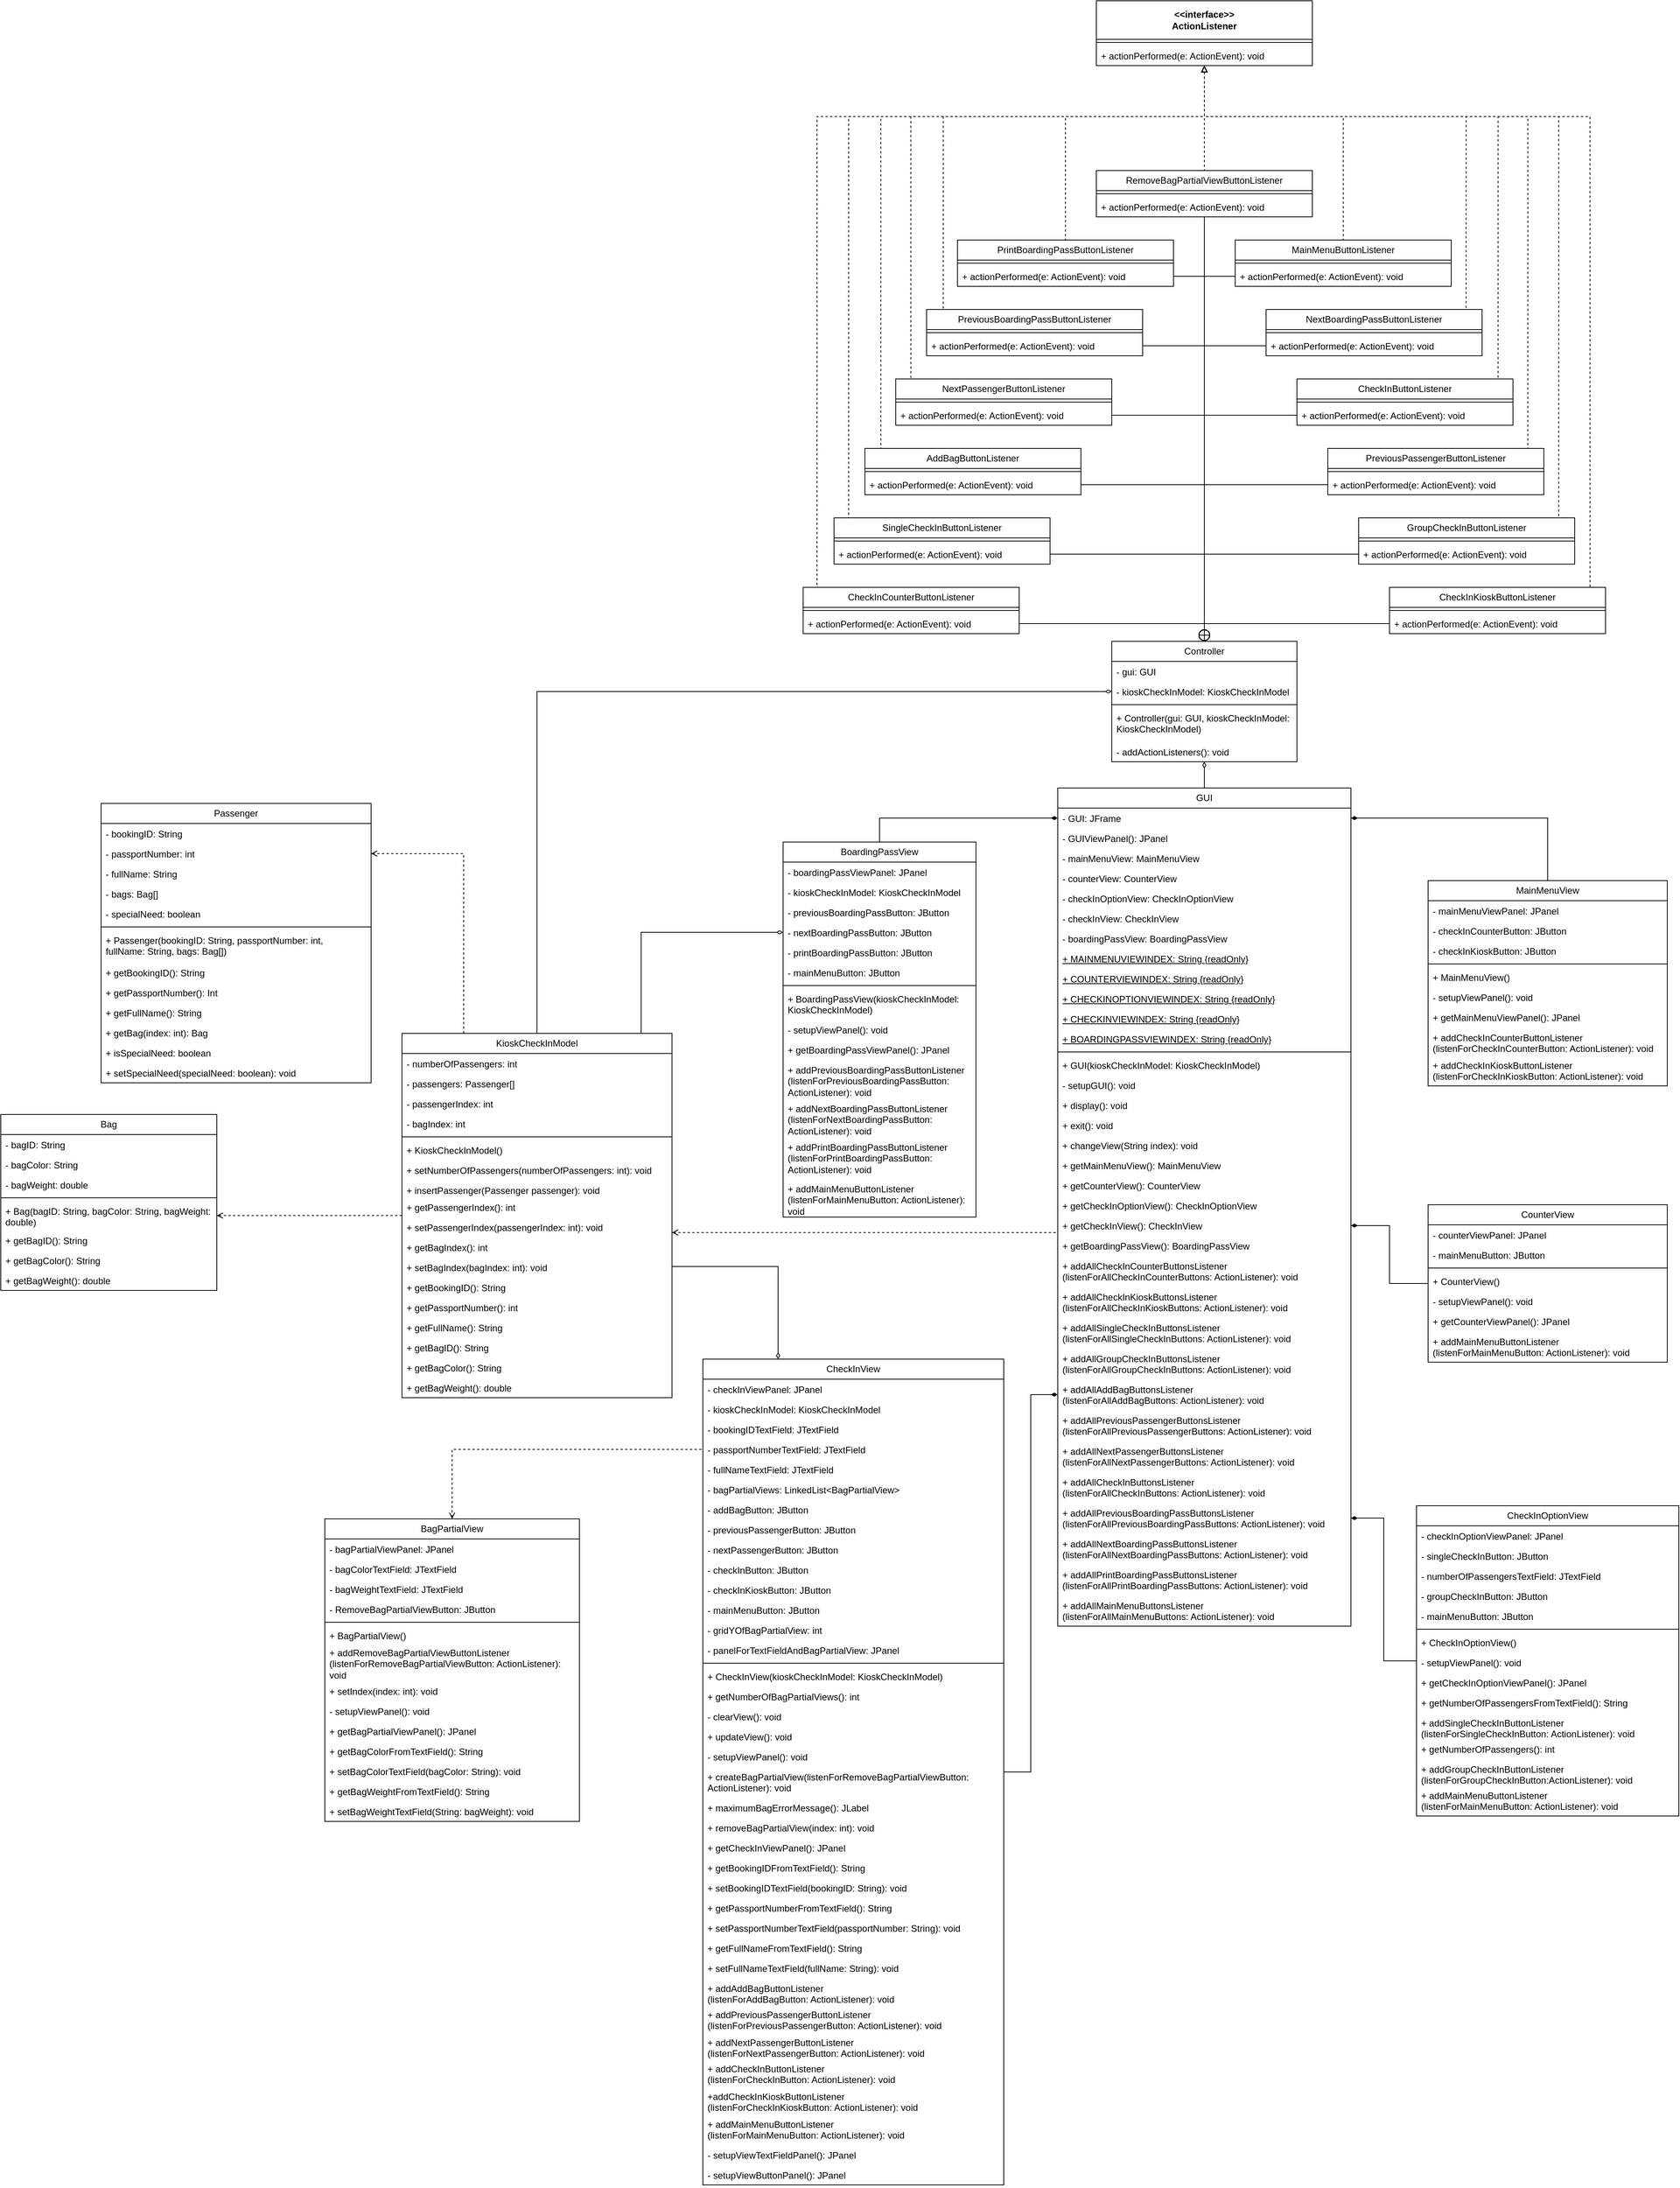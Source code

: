 <mxfile version="24.3.1" type="device">
  <diagram id="C5RBs43oDa-KdzZeNtuy" name="Page-1">
    <mxGraphModel dx="2261" dy="3118" grid="1" gridSize="10" guides="1" tooltips="1" connect="1" arrows="1" fold="1" page="1" pageScale="1" pageWidth="827" pageHeight="1169" math="0" shadow="0">
      <root>
        <mxCell id="WIyWlLk6GJQsqaUBKTNV-0" />
        <mxCell id="WIyWlLk6GJQsqaUBKTNV-1" parent="WIyWlLk6GJQsqaUBKTNV-0" />
        <mxCell id="LaQfZfK_4Ut_oueBTVZp-2" style="edgeStyle=orthogonalEdgeStyle;rounded=0;orthogonalLoop=1;jettySize=auto;html=1;entryX=0;entryY=0.5;entryDx=0;entryDy=0;endArrow=diamondThin;endFill=0;" parent="WIyWlLk6GJQsqaUBKTNV-1" source="NesqHz-OhHTXZRfq1Gx2-0" target="ziy_gNQPRqowQzJ7zhzf-6" edge="1">
          <mxGeometry relative="1" as="geometry" />
        </mxCell>
        <mxCell id="LaQfZfK_4Ut_oueBTVZp-3" style="edgeStyle=orthogonalEdgeStyle;rounded=0;orthogonalLoop=1;jettySize=auto;html=1;entryX=0;entryY=0.5;entryDx=0;entryDy=0;endArrow=none;endFill=0;startArrow=open;startFill=0;dashed=1;" parent="WIyWlLk6GJQsqaUBKTNV-1" source="NesqHz-OhHTXZRfq1Gx2-0" target="9aKrUsALL9-wQ1a6XsFX-45" edge="1">
          <mxGeometry relative="1" as="geometry">
            <Array as="points">
              <mxPoint x="410" y="-554" />
              <mxPoint x="410" y="-554" />
            </Array>
          </mxGeometry>
        </mxCell>
        <mxCell id="LaQfZfK_4Ut_oueBTVZp-4" style="edgeStyle=orthogonalEdgeStyle;rounded=0;orthogonalLoop=1;jettySize=auto;html=1;entryX=0.25;entryY=0;entryDx=0;entryDy=0;endArrow=diamondThin;endFill=0;" parent="WIyWlLk6GJQsqaUBKTNV-1" source="NesqHz-OhHTXZRfq1Gx2-0" target="WHtjqOz7p3wYwNhFgXPP-63" edge="1">
          <mxGeometry relative="1" as="geometry">
            <Array as="points">
              <mxPoint x="407" y="-510" />
            </Array>
          </mxGeometry>
        </mxCell>
        <mxCell id="LaQfZfK_4Ut_oueBTVZp-5" style="edgeStyle=orthogonalEdgeStyle;rounded=0;orthogonalLoop=1;jettySize=auto;html=1;entryX=0;entryY=0.5;entryDx=0;entryDy=0;endArrow=diamondThin;endFill=0;" parent="WIyWlLk6GJQsqaUBKTNV-1" source="NesqHz-OhHTXZRfq1Gx2-0" target="9aKrUsALL9-wQ1a6XsFX-8" edge="1">
          <mxGeometry relative="1" as="geometry">
            <Array as="points">
              <mxPoint x="230" y="-943" />
            </Array>
          </mxGeometry>
        </mxCell>
        <mxCell id="LaQfZfK_4Ut_oueBTVZp-6" style="edgeStyle=orthogonalEdgeStyle;rounded=0;orthogonalLoop=1;jettySize=auto;html=1;entryX=1;entryY=0.5;entryDx=0;entryDy=0;dashed=1;endArrow=open;endFill=0;" parent="WIyWlLk6GJQsqaUBKTNV-1" source="NesqHz-OhHTXZRfq1Gx2-0" target="ziy_gNQPRqowQzJ7zhzf-0" edge="1">
          <mxGeometry relative="1" as="geometry" />
        </mxCell>
        <mxCell id="LaQfZfK_4Ut_oueBTVZp-7" style="edgeStyle=orthogonalEdgeStyle;rounded=0;orthogonalLoop=1;jettySize=auto;html=1;entryX=1;entryY=0.5;entryDx=0;entryDy=0;dashed=1;endArrow=open;endFill=0;" parent="WIyWlLk6GJQsqaUBKTNV-1" source="NesqHz-OhHTXZRfq1Gx2-0" target="WHtjqOz7p3wYwNhFgXPP-3" edge="1">
          <mxGeometry relative="1" as="geometry">
            <Array as="points">
              <mxPoint y="-1045" />
            </Array>
          </mxGeometry>
        </mxCell>
        <mxCell id="NesqHz-OhHTXZRfq1Gx2-0" value="KioskCheckInModel" style="swimlane;fontStyle=0;childLayout=stackLayout;horizontal=1;startSize=26;fillColor=none;horizontalStack=0;resizeParent=1;resizeParentMax=0;resizeLast=0;collapsible=1;marginBottom=0;whiteSpace=wrap;html=1;" parent="WIyWlLk6GJQsqaUBKTNV-1" vertex="1">
          <mxGeometry x="-80" y="-812" width="350" height="472" as="geometry" />
        </mxCell>
        <mxCell id="NesqHz-OhHTXZRfq1Gx2-12" value="- numberOfPassengers: int" style="text;strokeColor=none;fillColor=none;align=left;verticalAlign=top;spacingLeft=4;spacingRight=4;overflow=hidden;rotatable=0;points=[[0,0.5],[1,0.5]];portConstraint=eastwest;whiteSpace=wrap;html=1;" parent="NesqHz-OhHTXZRfq1Gx2-0" vertex="1">
          <mxGeometry y="26" width="350" height="26" as="geometry" />
        </mxCell>
        <mxCell id="y-BM9xLV3NqnW-Ihlkxv-1" value="- passengers: Passenger[]" style="text;strokeColor=none;fillColor=none;align=left;verticalAlign=top;spacingLeft=4;spacingRight=4;overflow=hidden;rotatable=0;points=[[0,0.5],[1,0.5]];portConstraint=eastwest;whiteSpace=wrap;html=1;" parent="NesqHz-OhHTXZRfq1Gx2-0" vertex="1">
          <mxGeometry y="52" width="350" height="26" as="geometry" />
        </mxCell>
        <mxCell id="V-q1O4hDyVxmW8pM8OJt-0" value="- passengerIndex: int" style="text;strokeColor=none;fillColor=none;align=left;verticalAlign=top;spacingLeft=4;spacingRight=4;overflow=hidden;rotatable=0;points=[[0,0.5],[1,0.5]];portConstraint=eastwest;whiteSpace=wrap;html=1;" parent="NesqHz-OhHTXZRfq1Gx2-0" vertex="1">
          <mxGeometry y="78" width="350" height="26" as="geometry" />
        </mxCell>
        <mxCell id="X-tPH4b3rME_grzcKdcb-3" value="- bagIndex: int" style="text;strokeColor=none;fillColor=none;align=left;verticalAlign=top;spacingLeft=4;spacingRight=4;overflow=hidden;rotatable=0;points=[[0,0.5],[1,0.5]];portConstraint=eastwest;whiteSpace=wrap;html=1;" parent="NesqHz-OhHTXZRfq1Gx2-0" vertex="1">
          <mxGeometry y="104" width="350" height="26" as="geometry" />
        </mxCell>
        <mxCell id="NesqHz-OhHTXZRfq1Gx2-4" value="" style="line;strokeWidth=1;fillColor=none;align=left;verticalAlign=middle;spacingTop=-1;spacingLeft=3;spacingRight=3;rotatable=0;labelPosition=right;points=[];portConstraint=eastwest;strokeColor=inherit;" parent="NesqHz-OhHTXZRfq1Gx2-0" vertex="1">
          <mxGeometry y="130" width="350" height="8" as="geometry" />
        </mxCell>
        <mxCell id="V-q1O4hDyVxmW8pM8OJt-1" value="+ KioskCheckInModel()" style="text;strokeColor=none;fillColor=none;align=left;verticalAlign=top;spacingLeft=4;spacingRight=4;overflow=hidden;rotatable=0;points=[[0,0.5],[1,0.5]];portConstraint=eastwest;whiteSpace=wrap;html=1;" parent="NesqHz-OhHTXZRfq1Gx2-0" vertex="1">
          <mxGeometry y="138" width="350" height="26" as="geometry" />
        </mxCell>
        <mxCell id="WHtjqOz7p3wYwNhFgXPP-24" value="+ setNumberOfPassengers(numberOfPassengers: int): void" style="text;strokeColor=none;fillColor=none;align=left;verticalAlign=top;spacingLeft=4;spacingRight=4;overflow=hidden;rotatable=0;points=[[0,0.5],[1,0.5]];portConstraint=eastwest;whiteSpace=wrap;html=1;" parent="NesqHz-OhHTXZRfq1Gx2-0" vertex="1">
          <mxGeometry y="164" width="350" height="26" as="geometry" />
        </mxCell>
        <mxCell id="y-BM9xLV3NqnW-Ihlkxv-2" value="+ insertPassenger(Passenger passenger): void" style="text;strokeColor=none;fillColor=none;align=left;verticalAlign=top;spacingLeft=4;spacingRight=4;overflow=hidden;rotatable=0;points=[[0,0.5],[1,0.5]];portConstraint=eastwest;whiteSpace=wrap;html=1;" parent="NesqHz-OhHTXZRfq1Gx2-0" vertex="1">
          <mxGeometry y="190" width="350" height="22" as="geometry" />
        </mxCell>
        <mxCell id="X-tPH4b3rME_grzcKdcb-4" value="+ getPassengerIndex(): int" style="text;strokeColor=none;fillColor=none;align=left;verticalAlign=top;spacingLeft=4;spacingRight=4;overflow=hidden;rotatable=0;points=[[0,0.5],[1,0.5]];portConstraint=eastwest;whiteSpace=wrap;html=1;" parent="NesqHz-OhHTXZRfq1Gx2-0" vertex="1">
          <mxGeometry y="212" width="350" height="26" as="geometry" />
        </mxCell>
        <mxCell id="X-tPH4b3rME_grzcKdcb-5" value="+ setPassengerIndex(passengerIndex: int): void" style="text;strokeColor=none;fillColor=none;align=left;verticalAlign=top;spacingLeft=4;spacingRight=4;overflow=hidden;rotatable=0;points=[[0,0.5],[1,0.5]];portConstraint=eastwest;whiteSpace=wrap;html=1;" parent="NesqHz-OhHTXZRfq1Gx2-0" vertex="1">
          <mxGeometry y="238" width="350" height="26" as="geometry" />
        </mxCell>
        <mxCell id="X-tPH4b3rME_grzcKdcb-6" value="+ getBagIndex(): int" style="text;strokeColor=none;fillColor=none;align=left;verticalAlign=top;spacingLeft=4;spacingRight=4;overflow=hidden;rotatable=0;points=[[0,0.5],[1,0.5]];portConstraint=eastwest;whiteSpace=wrap;html=1;" parent="NesqHz-OhHTXZRfq1Gx2-0" vertex="1">
          <mxGeometry y="264" width="350" height="26" as="geometry" />
        </mxCell>
        <mxCell id="X-tPH4b3rME_grzcKdcb-7" value="+ setBagIndex(bagIndex: int): void" style="text;strokeColor=none;fillColor=none;align=left;verticalAlign=top;spacingLeft=4;spacingRight=4;overflow=hidden;rotatable=0;points=[[0,0.5],[1,0.5]];portConstraint=eastwest;whiteSpace=wrap;html=1;" parent="NesqHz-OhHTXZRfq1Gx2-0" vertex="1">
          <mxGeometry y="290" width="350" height="26" as="geometry" />
        </mxCell>
        <mxCell id="WHtjqOz7p3wYwNhFgXPP-18" value="+ getBookingID(): String" style="text;strokeColor=none;fillColor=none;align=left;verticalAlign=top;spacingLeft=4;spacingRight=4;overflow=hidden;rotatable=0;points=[[0,0.5],[1,0.5]];portConstraint=eastwest;whiteSpace=wrap;html=1;" parent="NesqHz-OhHTXZRfq1Gx2-0" vertex="1">
          <mxGeometry y="316" width="350" height="26" as="geometry" />
        </mxCell>
        <mxCell id="WHtjqOz7p3wYwNhFgXPP-19" value="+ getPassportNumber(): int" style="text;strokeColor=none;fillColor=none;align=left;verticalAlign=top;spacingLeft=4;spacingRight=4;overflow=hidden;rotatable=0;points=[[0,0.5],[1,0.5]];portConstraint=eastwest;whiteSpace=wrap;html=1;" parent="NesqHz-OhHTXZRfq1Gx2-0" vertex="1">
          <mxGeometry y="342" width="350" height="26" as="geometry" />
        </mxCell>
        <mxCell id="WHtjqOz7p3wYwNhFgXPP-20" value="+ getFullName(): String" style="text;strokeColor=none;fillColor=none;align=left;verticalAlign=top;spacingLeft=4;spacingRight=4;overflow=hidden;rotatable=0;points=[[0,0.5],[1,0.5]];portConstraint=eastwest;whiteSpace=wrap;html=1;" parent="NesqHz-OhHTXZRfq1Gx2-0" vertex="1">
          <mxGeometry y="368" width="350" height="26" as="geometry" />
        </mxCell>
        <mxCell id="WHtjqOz7p3wYwNhFgXPP-21" value="+ getBagID(): String&amp;nbsp;" style="text;strokeColor=none;fillColor=none;align=left;verticalAlign=top;spacingLeft=4;spacingRight=4;overflow=hidden;rotatable=0;points=[[0,0.5],[1,0.5]];portConstraint=eastwest;whiteSpace=wrap;html=1;" parent="NesqHz-OhHTXZRfq1Gx2-0" vertex="1">
          <mxGeometry y="394" width="350" height="26" as="geometry" />
        </mxCell>
        <mxCell id="WHtjqOz7p3wYwNhFgXPP-22" value="+ getBagColor(): String" style="text;strokeColor=none;fillColor=none;align=left;verticalAlign=top;spacingLeft=4;spacingRight=4;overflow=hidden;rotatable=0;points=[[0,0.5],[1,0.5]];portConstraint=eastwest;whiteSpace=wrap;html=1;" parent="NesqHz-OhHTXZRfq1Gx2-0" vertex="1">
          <mxGeometry y="420" width="350" height="26" as="geometry" />
        </mxCell>
        <mxCell id="WHtjqOz7p3wYwNhFgXPP-23" value="+ getBagWeight(): double" style="text;strokeColor=none;fillColor=none;align=left;verticalAlign=top;spacingLeft=4;spacingRight=4;overflow=hidden;rotatable=0;points=[[0,0.5],[1,0.5]];portConstraint=eastwest;whiteSpace=wrap;html=1;" parent="NesqHz-OhHTXZRfq1Gx2-0" vertex="1">
          <mxGeometry y="446" width="350" height="26" as="geometry" />
        </mxCell>
        <mxCell id="NesqHz-OhHTXZRfq1Gx2-25" value="Bag" style="swimlane;fontStyle=0;childLayout=stackLayout;horizontal=1;startSize=26;fillColor=none;horizontalStack=0;resizeParent=1;resizeParentMax=0;resizeLast=0;collapsible=1;marginBottom=0;whiteSpace=wrap;html=1;" parent="WIyWlLk6GJQsqaUBKTNV-1" vertex="1">
          <mxGeometry x="-600" y="-707" width="280" height="228" as="geometry" />
        </mxCell>
        <mxCell id="NesqHz-OhHTXZRfq1Gx2-28" value="- bagID: String" style="text;strokeColor=none;fillColor=none;align=left;verticalAlign=top;spacingLeft=4;spacingRight=4;overflow=hidden;rotatable=0;points=[[0,0.5],[1,0.5]];portConstraint=eastwest;whiteSpace=wrap;html=1;" parent="NesqHz-OhHTXZRfq1Gx2-25" vertex="1">
          <mxGeometry y="26" width="280" height="26" as="geometry" />
        </mxCell>
        <mxCell id="NesqHz-OhHTXZRfq1Gx2-29" value="- bagColor: String" style="text;strokeColor=none;fillColor=none;align=left;verticalAlign=top;spacingLeft=4;spacingRight=4;overflow=hidden;rotatable=0;points=[[0,0.5],[1,0.5]];portConstraint=eastwest;whiteSpace=wrap;html=1;" parent="NesqHz-OhHTXZRfq1Gx2-25" vertex="1">
          <mxGeometry y="52" width="280" height="26" as="geometry" />
        </mxCell>
        <mxCell id="WHtjqOz7p3wYwNhFgXPP-14" value="- bagWeight: double" style="text;strokeColor=none;fillColor=none;align=left;verticalAlign=top;spacingLeft=4;spacingRight=4;overflow=hidden;rotatable=0;points=[[0,0.5],[1,0.5]];portConstraint=eastwest;whiteSpace=wrap;html=1;" parent="NesqHz-OhHTXZRfq1Gx2-25" vertex="1">
          <mxGeometry y="78" width="280" height="26" as="geometry" />
        </mxCell>
        <mxCell id="NesqHz-OhHTXZRfq1Gx2-30" value="" style="line;strokeWidth=1;fillColor=none;align=left;verticalAlign=middle;spacingTop=-1;spacingLeft=3;spacingRight=3;rotatable=0;labelPosition=right;points=[];portConstraint=eastwest;strokeColor=inherit;" parent="NesqHz-OhHTXZRfq1Gx2-25" vertex="1">
          <mxGeometry y="104" width="280" height="8" as="geometry" />
        </mxCell>
        <mxCell id="ziy_gNQPRqowQzJ7zhzf-0" value="+ Bag(bagID: String, bagColor: String, bagWeight: double)" style="text;strokeColor=none;fillColor=none;align=left;verticalAlign=top;spacingLeft=4;spacingRight=4;overflow=hidden;rotatable=0;points=[[0,0.5],[1,0.5]];portConstraint=eastwest;whiteSpace=wrap;html=1;" parent="NesqHz-OhHTXZRfq1Gx2-25" vertex="1">
          <mxGeometry y="112" width="280" height="38" as="geometry" />
        </mxCell>
        <mxCell id="NesqHz-OhHTXZRfq1Gx2-31" value="+ getBagID(): String" style="text;strokeColor=none;fillColor=none;align=left;verticalAlign=top;spacingLeft=4;spacingRight=4;overflow=hidden;rotatable=0;points=[[0,0.5],[1,0.5]];portConstraint=eastwest;whiteSpace=wrap;html=1;" parent="NesqHz-OhHTXZRfq1Gx2-25" vertex="1">
          <mxGeometry y="150" width="280" height="26" as="geometry" />
        </mxCell>
        <mxCell id="NesqHz-OhHTXZRfq1Gx2-33" value="+ getBagColor(): String" style="text;strokeColor=none;fillColor=none;align=left;verticalAlign=top;spacingLeft=4;spacingRight=4;overflow=hidden;rotatable=0;points=[[0,0.5],[1,0.5]];portConstraint=eastwest;whiteSpace=wrap;html=1;" parent="NesqHz-OhHTXZRfq1Gx2-25" vertex="1">
          <mxGeometry y="176" width="280" height="26" as="geometry" />
        </mxCell>
        <mxCell id="NesqHz-OhHTXZRfq1Gx2-35" value="+ getBagWeight(): double" style="text;strokeColor=none;fillColor=none;align=left;verticalAlign=top;spacingLeft=4;spacingRight=4;overflow=hidden;rotatable=0;points=[[0,0.5],[1,0.5]];portConstraint=eastwest;whiteSpace=wrap;html=1;" parent="NesqHz-OhHTXZRfq1Gx2-25" vertex="1">
          <mxGeometry y="202" width="280" height="26" as="geometry" />
        </mxCell>
        <mxCell id="WHtjqOz7p3wYwNhFgXPP-0" value="Passenger" style="swimlane;fontStyle=0;childLayout=stackLayout;horizontal=1;startSize=26;fillColor=none;horizontalStack=0;resizeParent=1;resizeParentMax=0;resizeLast=0;collapsible=1;marginBottom=0;whiteSpace=wrap;html=1;" parent="WIyWlLk6GJQsqaUBKTNV-1" vertex="1">
          <mxGeometry x="-470" y="-1110" width="350" height="362" as="geometry" />
        </mxCell>
        <mxCell id="WHtjqOz7p3wYwNhFgXPP-2" value="- bookingID: String" style="text;strokeColor=none;fillColor=none;align=left;verticalAlign=top;spacingLeft=4;spacingRight=4;overflow=hidden;rotatable=0;points=[[0,0.5],[1,0.5]];portConstraint=eastwest;whiteSpace=wrap;html=1;" parent="WHtjqOz7p3wYwNhFgXPP-0" vertex="1">
          <mxGeometry y="26" width="350" height="26" as="geometry" />
        </mxCell>
        <mxCell id="WHtjqOz7p3wYwNhFgXPP-3" value="- passportNumber: int" style="text;strokeColor=none;fillColor=none;align=left;verticalAlign=top;spacingLeft=4;spacingRight=4;overflow=hidden;rotatable=0;points=[[0,0.5],[1,0.5]];portConstraint=eastwest;whiteSpace=wrap;html=1;" parent="WHtjqOz7p3wYwNhFgXPP-0" vertex="1">
          <mxGeometry y="52" width="350" height="26" as="geometry" />
        </mxCell>
        <mxCell id="WHtjqOz7p3wYwNhFgXPP-4" value="- fullName: String" style="text;strokeColor=none;fillColor=none;align=left;verticalAlign=top;spacingLeft=4;spacingRight=4;overflow=hidden;rotatable=0;points=[[0,0.5],[1,0.5]];portConstraint=eastwest;whiteSpace=wrap;html=1;" parent="WHtjqOz7p3wYwNhFgXPP-0" vertex="1">
          <mxGeometry y="78" width="350" height="26" as="geometry" />
        </mxCell>
        <mxCell id="WHtjqOz7p3wYwNhFgXPP-5" value="- bags: Bag[]" style="text;strokeColor=none;fillColor=none;align=left;verticalAlign=top;spacingLeft=4;spacingRight=4;overflow=hidden;rotatable=0;points=[[0,0.5],[1,0.5]];portConstraint=eastwest;whiteSpace=wrap;html=1;" parent="WHtjqOz7p3wYwNhFgXPP-0" vertex="1">
          <mxGeometry y="104" width="350" height="26" as="geometry" />
        </mxCell>
        <mxCell id="X-tPH4b3rME_grzcKdcb-0" value="- specialNeed: boolean" style="text;strokeColor=none;fillColor=none;align=left;verticalAlign=top;spacingLeft=4;spacingRight=4;overflow=hidden;rotatable=0;points=[[0,0.5],[1,0.5]];portConstraint=eastwest;whiteSpace=wrap;html=1;" parent="WHtjqOz7p3wYwNhFgXPP-0" vertex="1">
          <mxGeometry y="130" width="350" height="26" as="geometry" />
        </mxCell>
        <mxCell id="WHtjqOz7p3wYwNhFgXPP-6" value="" style="line;strokeWidth=1;fillColor=none;align=left;verticalAlign=middle;spacingTop=-1;spacingLeft=3;spacingRight=3;rotatable=0;labelPosition=right;points=[];portConstraint=eastwest;strokeColor=inherit;" parent="WHtjqOz7p3wYwNhFgXPP-0" vertex="1">
          <mxGeometry y="156" width="350" height="8" as="geometry" />
        </mxCell>
        <mxCell id="WHtjqOz7p3wYwNhFgXPP-17" value="+ Passenger(bookingID: String, passportNumber: int, &lt;br&gt;fullName: String, bags: Bag[])" style="text;strokeColor=none;fillColor=none;align=left;verticalAlign=top;spacingLeft=4;spacingRight=4;overflow=hidden;rotatable=0;points=[[0,0.5],[1,0.5]];portConstraint=eastwest;whiteSpace=wrap;html=1;" parent="WHtjqOz7p3wYwNhFgXPP-0" vertex="1">
          <mxGeometry y="164" width="350" height="42" as="geometry" />
        </mxCell>
        <mxCell id="WHtjqOz7p3wYwNhFgXPP-7" value="+ getBookingID(): String" style="text;strokeColor=none;fillColor=none;align=left;verticalAlign=top;spacingLeft=4;spacingRight=4;overflow=hidden;rotatable=0;points=[[0,0.5],[1,0.5]];portConstraint=eastwest;whiteSpace=wrap;html=1;" parent="WHtjqOz7p3wYwNhFgXPP-0" vertex="1">
          <mxGeometry y="206" width="350" height="26" as="geometry" />
        </mxCell>
        <mxCell id="WHtjqOz7p3wYwNhFgXPP-9" value="+ getPassportNumber(): Int" style="text;strokeColor=none;fillColor=none;align=left;verticalAlign=top;spacingLeft=4;spacingRight=4;overflow=hidden;rotatable=0;points=[[0,0.5],[1,0.5]];portConstraint=eastwest;whiteSpace=wrap;html=1;" parent="WHtjqOz7p3wYwNhFgXPP-0" vertex="1">
          <mxGeometry y="232" width="350" height="26" as="geometry" />
        </mxCell>
        <mxCell id="WHtjqOz7p3wYwNhFgXPP-11" value="+ getFullName(): String" style="text;strokeColor=none;fillColor=none;align=left;verticalAlign=top;spacingLeft=4;spacingRight=4;overflow=hidden;rotatable=0;points=[[0,0.5],[1,0.5]];portConstraint=eastwest;whiteSpace=wrap;html=1;" parent="WHtjqOz7p3wYwNhFgXPP-0" vertex="1">
          <mxGeometry y="258" width="350" height="26" as="geometry" />
        </mxCell>
        <mxCell id="WHtjqOz7p3wYwNhFgXPP-13" value="+ getBag(index: int): Bag" style="text;strokeColor=none;fillColor=none;align=left;verticalAlign=top;spacingLeft=4;spacingRight=4;overflow=hidden;rotatable=0;points=[[0,0.5],[1,0.5]];portConstraint=eastwest;whiteSpace=wrap;html=1;" parent="WHtjqOz7p3wYwNhFgXPP-0" vertex="1">
          <mxGeometry y="284" width="350" height="26" as="geometry" />
        </mxCell>
        <mxCell id="X-tPH4b3rME_grzcKdcb-1" value="+ isSpecialNeed: boolean" style="text;strokeColor=none;fillColor=none;align=left;verticalAlign=top;spacingLeft=4;spacingRight=4;overflow=hidden;rotatable=0;points=[[0,0.5],[1,0.5]];portConstraint=eastwest;whiteSpace=wrap;html=1;" parent="WHtjqOz7p3wYwNhFgXPP-0" vertex="1">
          <mxGeometry y="310" width="350" height="26" as="geometry" />
        </mxCell>
        <mxCell id="X-tPH4b3rME_grzcKdcb-2" value="+ setSpecialNeed(specialNeed: boolean): void" style="text;strokeColor=none;fillColor=none;align=left;verticalAlign=top;spacingLeft=4;spacingRight=4;overflow=hidden;rotatable=0;points=[[0,0.5],[1,0.5]];portConstraint=eastwest;whiteSpace=wrap;html=1;" parent="WHtjqOz7p3wYwNhFgXPP-0" vertex="1">
          <mxGeometry y="336" width="350" height="26" as="geometry" />
        </mxCell>
        <mxCell id="dWWaM-fTFYUhN0l_YZax-26" style="edgeStyle=orthogonalEdgeStyle;rounded=0;orthogonalLoop=1;jettySize=auto;html=1;entryX=1;entryY=0.5;entryDx=0;entryDy=0;endArrow=diamondThin;endFill=1;" parent="WIyWlLk6GJQsqaUBKTNV-1" source="WHtjqOz7p3wYwNhFgXPP-25" target="9aKrUsALL9-wQ1a6XsFX-20" edge="1">
          <mxGeometry relative="1" as="geometry" />
        </mxCell>
        <mxCell id="WHtjqOz7p3wYwNhFgXPP-25" value="MainMenuView" style="swimlane;fontStyle=0;childLayout=stackLayout;horizontal=1;startSize=26;fillColor=none;horizontalStack=0;resizeParent=1;resizeParentMax=0;resizeLast=0;collapsible=1;marginBottom=0;whiteSpace=wrap;html=1;" parent="WIyWlLk6GJQsqaUBKTNV-1" vertex="1">
          <mxGeometry x="1250" y="-1010" width="310" height="266" as="geometry" />
        </mxCell>
        <mxCell id="WHtjqOz7p3wYwNhFgXPP-26" value="- mainMenuViewPanel: JPanel" style="text;strokeColor=none;fillColor=none;align=left;verticalAlign=top;spacingLeft=4;spacingRight=4;overflow=hidden;rotatable=0;points=[[0,0.5],[1,0.5]];portConstraint=eastwest;whiteSpace=wrap;html=1;" parent="WHtjqOz7p3wYwNhFgXPP-25" vertex="1">
          <mxGeometry y="26" width="310" height="26" as="geometry" />
        </mxCell>
        <mxCell id="WHtjqOz7p3wYwNhFgXPP-27" value="- checkInCounterButton: JButton" style="text;strokeColor=none;fillColor=none;align=left;verticalAlign=top;spacingLeft=4;spacingRight=4;overflow=hidden;rotatable=0;points=[[0,0.5],[1,0.5]];portConstraint=eastwest;whiteSpace=wrap;html=1;" parent="WHtjqOz7p3wYwNhFgXPP-25" vertex="1">
          <mxGeometry y="52" width="310" height="26" as="geometry" />
        </mxCell>
        <mxCell id="WHtjqOz7p3wYwNhFgXPP-28" value="- checkInKioskButton: JButton" style="text;strokeColor=none;fillColor=none;align=left;verticalAlign=top;spacingLeft=4;spacingRight=4;overflow=hidden;rotatable=0;points=[[0,0.5],[1,0.5]];portConstraint=eastwest;whiteSpace=wrap;html=1;" parent="WHtjqOz7p3wYwNhFgXPP-25" vertex="1">
          <mxGeometry y="78" width="310" height="26" as="geometry" />
        </mxCell>
        <mxCell id="WHtjqOz7p3wYwNhFgXPP-29" value="" style="line;strokeWidth=1;fillColor=none;align=left;verticalAlign=middle;spacingTop=-1;spacingLeft=3;spacingRight=3;rotatable=0;labelPosition=right;points=[];portConstraint=eastwest;strokeColor=inherit;" parent="WHtjqOz7p3wYwNhFgXPP-25" vertex="1">
          <mxGeometry y="104" width="310" height="8" as="geometry" />
        </mxCell>
        <mxCell id="WHtjqOz7p3wYwNhFgXPP-31" value="+ MainMenuView()" style="text;strokeColor=none;fillColor=none;align=left;verticalAlign=top;spacingLeft=4;spacingRight=4;overflow=hidden;rotatable=0;points=[[0,0.5],[1,0.5]];portConstraint=eastwest;whiteSpace=wrap;html=1;" parent="WHtjqOz7p3wYwNhFgXPP-25" vertex="1">
          <mxGeometry y="112" width="310" height="26" as="geometry" />
        </mxCell>
        <mxCell id="GBVSbXDcs7wIIf2cBlH6-0" value="- setupViewPanel(): void" style="text;strokeColor=none;fillColor=none;align=left;verticalAlign=top;spacingLeft=4;spacingRight=4;overflow=hidden;rotatable=0;points=[[0,0.5],[1,0.5]];portConstraint=eastwest;whiteSpace=wrap;html=1;" parent="WHtjqOz7p3wYwNhFgXPP-25" vertex="1">
          <mxGeometry y="138" width="310" height="26" as="geometry" />
        </mxCell>
        <mxCell id="WHtjqOz7p3wYwNhFgXPP-32" value="+ getMainMenuViewPanel(): JPanel" style="text;strokeColor=none;fillColor=none;align=left;verticalAlign=top;spacingLeft=4;spacingRight=4;overflow=hidden;rotatable=0;points=[[0,0.5],[1,0.5]];portConstraint=eastwest;whiteSpace=wrap;html=1;" parent="WHtjqOz7p3wYwNhFgXPP-25" vertex="1">
          <mxGeometry y="164" width="310" height="26" as="geometry" />
        </mxCell>
        <mxCell id="WHtjqOz7p3wYwNhFgXPP-33" value="+ addCheckInCounterButtonListener&lt;br&gt;(listenForCheckInCounterButton: ActionListener): void" style="text;strokeColor=none;fillColor=none;align=left;verticalAlign=top;spacingLeft=4;spacingRight=4;overflow=hidden;rotatable=0;points=[[0,0.5],[1,0.5]];portConstraint=eastwest;whiteSpace=wrap;html=1;" parent="WHtjqOz7p3wYwNhFgXPP-25" vertex="1">
          <mxGeometry y="190" width="310" height="36" as="geometry" />
        </mxCell>
        <mxCell id="WHtjqOz7p3wYwNhFgXPP-34" value="+ addCheckInKioskButtonListener&lt;br&gt;(listenForCheckInKioskButton: ActionListener): void" style="text;strokeColor=none;fillColor=none;align=left;verticalAlign=top;spacingLeft=4;spacingRight=4;overflow=hidden;rotatable=0;points=[[0,0.5],[1,0.5]];portConstraint=eastwest;whiteSpace=wrap;html=1;" parent="WHtjqOz7p3wYwNhFgXPP-25" vertex="1">
          <mxGeometry y="226" width="310" height="40" as="geometry" />
        </mxCell>
        <mxCell id="dWWaM-fTFYUhN0l_YZax-27" style="edgeStyle=orthogonalEdgeStyle;rounded=0;orthogonalLoop=1;jettySize=auto;html=1;entryX=1;entryY=0.5;entryDx=0;entryDy=0;endArrow=diamondThin;endFill=1;" parent="WIyWlLk6GJQsqaUBKTNV-1" source="WHtjqOz7p3wYwNhFgXPP-35" target="9aKrUsALL9-wQ1a6XsFX-40" edge="1">
          <mxGeometry relative="1" as="geometry" />
        </mxCell>
        <mxCell id="WHtjqOz7p3wYwNhFgXPP-35" value="CounterView" style="swimlane;fontStyle=0;childLayout=stackLayout;horizontal=1;startSize=26;fillColor=none;horizontalStack=0;resizeParent=1;resizeParentMax=0;resizeLast=0;collapsible=1;marginBottom=0;whiteSpace=wrap;html=1;" parent="WIyWlLk6GJQsqaUBKTNV-1" vertex="1">
          <mxGeometry x="1250" y="-590" width="310" height="204" as="geometry" />
        </mxCell>
        <mxCell id="WHtjqOz7p3wYwNhFgXPP-36" value="- counterViewPanel: JPanel" style="text;strokeColor=none;fillColor=none;align=left;verticalAlign=top;spacingLeft=4;spacingRight=4;overflow=hidden;rotatable=0;points=[[0,0.5],[1,0.5]];portConstraint=eastwest;whiteSpace=wrap;html=1;" parent="WHtjqOz7p3wYwNhFgXPP-35" vertex="1">
          <mxGeometry y="26" width="310" height="26" as="geometry" />
        </mxCell>
        <mxCell id="WHtjqOz7p3wYwNhFgXPP-37" value="- mainMenuButton: JButton" style="text;strokeColor=none;fillColor=none;align=left;verticalAlign=top;spacingLeft=4;spacingRight=4;overflow=hidden;rotatable=0;points=[[0,0.5],[1,0.5]];portConstraint=eastwest;whiteSpace=wrap;html=1;" parent="WHtjqOz7p3wYwNhFgXPP-35" vertex="1">
          <mxGeometry y="52" width="310" height="26" as="geometry" />
        </mxCell>
        <mxCell id="WHtjqOz7p3wYwNhFgXPP-39" value="" style="line;strokeWidth=1;fillColor=none;align=left;verticalAlign=middle;spacingTop=-1;spacingLeft=3;spacingRight=3;rotatable=0;labelPosition=right;points=[];portConstraint=eastwest;strokeColor=inherit;" parent="WHtjqOz7p3wYwNhFgXPP-35" vertex="1">
          <mxGeometry y="78" width="310" height="8" as="geometry" />
        </mxCell>
        <mxCell id="WHtjqOz7p3wYwNhFgXPP-40" value="+ CounterView()" style="text;strokeColor=none;fillColor=none;align=left;verticalAlign=top;spacingLeft=4;spacingRight=4;overflow=hidden;rotatable=0;points=[[0,0.5],[1,0.5]];portConstraint=eastwest;whiteSpace=wrap;html=1;" parent="WHtjqOz7p3wYwNhFgXPP-35" vertex="1">
          <mxGeometry y="86" width="310" height="26" as="geometry" />
        </mxCell>
        <mxCell id="GBVSbXDcs7wIIf2cBlH6-1" value="- setupViewPanel(): void" style="text;strokeColor=none;fillColor=none;align=left;verticalAlign=top;spacingLeft=4;spacingRight=4;overflow=hidden;rotatable=0;points=[[0,0.5],[1,0.5]];portConstraint=eastwest;whiteSpace=wrap;html=1;" parent="WHtjqOz7p3wYwNhFgXPP-35" vertex="1">
          <mxGeometry y="112" width="310" height="26" as="geometry" />
        </mxCell>
        <mxCell id="WHtjqOz7p3wYwNhFgXPP-41" value="+ getCounterViewPanel(): JPanel" style="text;strokeColor=none;fillColor=none;align=left;verticalAlign=top;spacingLeft=4;spacingRight=4;overflow=hidden;rotatable=0;points=[[0,0.5],[1,0.5]];portConstraint=eastwest;whiteSpace=wrap;html=1;" parent="WHtjqOz7p3wYwNhFgXPP-35" vertex="1">
          <mxGeometry y="138" width="310" height="26" as="geometry" />
        </mxCell>
        <mxCell id="WHtjqOz7p3wYwNhFgXPP-43" value="+ addMainMenuButtonListener&lt;br&gt;(listenForMainMenuButton: ActionListener): void" style="text;strokeColor=none;fillColor=none;align=left;verticalAlign=top;spacingLeft=4;spacingRight=4;overflow=hidden;rotatable=0;points=[[0,0.5],[1,0.5]];portConstraint=eastwest;whiteSpace=wrap;html=1;" parent="WHtjqOz7p3wYwNhFgXPP-35" vertex="1">
          <mxGeometry y="164" width="310" height="40" as="geometry" />
        </mxCell>
        <mxCell id="dWWaM-fTFYUhN0l_YZax-29" style="edgeStyle=orthogonalEdgeStyle;rounded=0;orthogonalLoop=1;jettySize=auto;html=1;entryX=1;entryY=0.5;entryDx=0;entryDy=0;endArrow=diamondThin;endFill=1;" parent="WIyWlLk6GJQsqaUBKTNV-1" source="WHtjqOz7p3wYwNhFgXPP-45" target="9aKrUsALL9-wQ1a6XsFX-54" edge="1">
          <mxGeometry relative="1" as="geometry" />
        </mxCell>
        <mxCell id="WHtjqOz7p3wYwNhFgXPP-45" value="CheckInOptionView" style="swimlane;fontStyle=0;childLayout=stackLayout;horizontal=1;startSize=26;fillColor=none;horizontalStack=0;resizeParent=1;resizeParentMax=0;resizeLast=0;collapsible=1;marginBottom=0;whiteSpace=wrap;html=1;" parent="WIyWlLk6GJQsqaUBKTNV-1" vertex="1">
          <mxGeometry x="1235" y="-200" width="340" height="402" as="geometry" />
        </mxCell>
        <mxCell id="WHtjqOz7p3wYwNhFgXPP-46" value="- checkInOptionViewPanel: JPanel" style="text;strokeColor=none;fillColor=none;align=left;verticalAlign=top;spacingLeft=4;spacingRight=4;overflow=hidden;rotatable=0;points=[[0,0.5],[1,0.5]];portConstraint=eastwest;whiteSpace=wrap;html=1;" parent="WHtjqOz7p3wYwNhFgXPP-45" vertex="1">
          <mxGeometry y="26" width="340" height="26" as="geometry" />
        </mxCell>
        <mxCell id="WHtjqOz7p3wYwNhFgXPP-57" value="- singleCheckInButton: JButton" style="text;strokeColor=none;fillColor=none;align=left;verticalAlign=top;spacingLeft=4;spacingRight=4;overflow=hidden;rotatable=0;points=[[0,0.5],[1,0.5]];portConstraint=eastwest;whiteSpace=wrap;html=1;" parent="WHtjqOz7p3wYwNhFgXPP-45" vertex="1">
          <mxGeometry y="52" width="340" height="26" as="geometry" />
        </mxCell>
        <mxCell id="WHtjqOz7p3wYwNhFgXPP-58" value="- numberOfPassengersTextField: JTextField" style="text;strokeColor=none;fillColor=none;align=left;verticalAlign=top;spacingLeft=4;spacingRight=4;overflow=hidden;rotatable=0;points=[[0,0.5],[1,0.5]];portConstraint=eastwest;whiteSpace=wrap;html=1;" parent="WHtjqOz7p3wYwNhFgXPP-45" vertex="1">
          <mxGeometry y="78" width="340" height="26" as="geometry" />
        </mxCell>
        <mxCell id="WHtjqOz7p3wYwNhFgXPP-59" value="- groupCheckInButton: JButton" style="text;strokeColor=none;fillColor=none;align=left;verticalAlign=top;spacingLeft=4;spacingRight=4;overflow=hidden;rotatable=0;points=[[0,0.5],[1,0.5]];portConstraint=eastwest;whiteSpace=wrap;html=1;" parent="WHtjqOz7p3wYwNhFgXPP-45" vertex="1">
          <mxGeometry y="104" width="340" height="26" as="geometry" />
        </mxCell>
        <mxCell id="WHtjqOz7p3wYwNhFgXPP-47" value="- mainMenuButton: JButton" style="text;strokeColor=none;fillColor=none;align=left;verticalAlign=top;spacingLeft=4;spacingRight=4;overflow=hidden;rotatable=0;points=[[0,0.5],[1,0.5]];portConstraint=eastwest;whiteSpace=wrap;html=1;" parent="WHtjqOz7p3wYwNhFgXPP-45" vertex="1">
          <mxGeometry y="130" width="340" height="26" as="geometry" />
        </mxCell>
        <mxCell id="WHtjqOz7p3wYwNhFgXPP-48" value="" style="line;strokeWidth=1;fillColor=none;align=left;verticalAlign=middle;spacingTop=-1;spacingLeft=3;spacingRight=3;rotatable=0;labelPosition=right;points=[];portConstraint=eastwest;strokeColor=inherit;" parent="WHtjqOz7p3wYwNhFgXPP-45" vertex="1">
          <mxGeometry y="156" width="340" height="8" as="geometry" />
        </mxCell>
        <mxCell id="WHtjqOz7p3wYwNhFgXPP-49" value="+ CheckInOptionView()" style="text;strokeColor=none;fillColor=none;align=left;verticalAlign=top;spacingLeft=4;spacingRight=4;overflow=hidden;rotatable=0;points=[[0,0.5],[1,0.5]];portConstraint=eastwest;whiteSpace=wrap;html=1;" parent="WHtjqOz7p3wYwNhFgXPP-45" vertex="1">
          <mxGeometry y="164" width="340" height="26" as="geometry" />
        </mxCell>
        <mxCell id="GBVSbXDcs7wIIf2cBlH6-2" value="- setupViewPanel(): void" style="text;strokeColor=none;fillColor=none;align=left;verticalAlign=top;spacingLeft=4;spacingRight=4;overflow=hidden;rotatable=0;points=[[0,0.5],[1,0.5]];portConstraint=eastwest;whiteSpace=wrap;html=1;" parent="WHtjqOz7p3wYwNhFgXPP-45" vertex="1">
          <mxGeometry y="190" width="340" height="26" as="geometry" />
        </mxCell>
        <mxCell id="WHtjqOz7p3wYwNhFgXPP-50" value="+ getCheckInOptionViewPanel(): JPanel" style="text;strokeColor=none;fillColor=none;align=left;verticalAlign=top;spacingLeft=4;spacingRight=4;overflow=hidden;rotatable=0;points=[[0,0.5],[1,0.5]];portConstraint=eastwest;whiteSpace=wrap;html=1;" parent="WHtjqOz7p3wYwNhFgXPP-45" vertex="1">
          <mxGeometry y="216" width="340" height="26" as="geometry" />
        </mxCell>
        <mxCell id="WHtjqOz7p3wYwNhFgXPP-85" value="+ getNumberOfPassengersFromTextField(): String" style="text;strokeColor=none;fillColor=none;align=left;verticalAlign=top;spacingLeft=4;spacingRight=4;overflow=hidden;rotatable=0;points=[[0,0.5],[1,0.5]];portConstraint=eastwest;whiteSpace=wrap;html=1;" parent="WHtjqOz7p3wYwNhFgXPP-45" vertex="1">
          <mxGeometry y="242" width="340" height="26" as="geometry" />
        </mxCell>
        <mxCell id="WHtjqOz7p3wYwNhFgXPP-60" value="+ addSingleCheckInButtonListener&lt;br&gt;(listenForSingleCheckInButton: ActionListener): void" style="text;strokeColor=none;fillColor=none;align=left;verticalAlign=top;spacingLeft=4;spacingRight=4;overflow=hidden;rotatable=0;points=[[0,0.5],[1,0.5]];portConstraint=eastwest;whiteSpace=wrap;html=1;" parent="WHtjqOz7p3wYwNhFgXPP-45" vertex="1">
          <mxGeometry y="268" width="340" height="34" as="geometry" />
        </mxCell>
        <mxCell id="WHtjqOz7p3wYwNhFgXPP-61" value="+ getNumberOfPassengers(): int" style="text;strokeColor=none;fillColor=none;align=left;verticalAlign=top;spacingLeft=4;spacingRight=4;overflow=hidden;rotatable=0;points=[[0,0.5],[1,0.5]];portConstraint=eastwest;whiteSpace=wrap;html=1;" parent="WHtjqOz7p3wYwNhFgXPP-45" vertex="1">
          <mxGeometry y="302" width="340" height="26" as="geometry" />
        </mxCell>
        <mxCell id="WHtjqOz7p3wYwNhFgXPP-62" value="+ addGroupCheckInButtonListener&lt;br&gt;(listenForGroupCheckInButton:ActionListener): void" style="text;strokeColor=none;fillColor=none;align=left;verticalAlign=top;spacingLeft=4;spacingRight=4;overflow=hidden;rotatable=0;points=[[0,0.5],[1,0.5]];portConstraint=eastwest;whiteSpace=wrap;html=1;" parent="WHtjqOz7p3wYwNhFgXPP-45" vertex="1">
          <mxGeometry y="328" width="340" height="34" as="geometry" />
        </mxCell>
        <mxCell id="WHtjqOz7p3wYwNhFgXPP-51" value="+ addMainMenuButtonListener&lt;br&gt;(listenForMainMenuButton: ActionListener): void" style="text;strokeColor=none;fillColor=none;align=left;verticalAlign=top;spacingLeft=4;spacingRight=4;overflow=hidden;rotatable=0;points=[[0,0.5],[1,0.5]];portConstraint=eastwest;whiteSpace=wrap;html=1;" parent="WHtjqOz7p3wYwNhFgXPP-45" vertex="1">
          <mxGeometry y="362" width="340" height="40" as="geometry" />
        </mxCell>
        <mxCell id="LaQfZfK_4Ut_oueBTVZp-0" style="edgeStyle=orthogonalEdgeStyle;rounded=0;orthogonalLoop=1;jettySize=auto;html=1;entryX=0;entryY=0.5;entryDx=0;entryDy=0;endArrow=diamondThin;endFill=1;" parent="WIyWlLk6GJQsqaUBKTNV-1" source="WHtjqOz7p3wYwNhFgXPP-63" target="9aKrUsALL9-wQ1a6XsFX-47" edge="1">
          <mxGeometry relative="1" as="geometry" />
        </mxCell>
        <mxCell id="WHtjqOz7p3wYwNhFgXPP-63" value="CheckInView" style="swimlane;fontStyle=0;childLayout=stackLayout;horizontal=1;startSize=26;fillColor=none;horizontalStack=0;resizeParent=1;resizeParentMax=0;resizeLast=0;collapsible=1;marginBottom=0;whiteSpace=wrap;html=1;" parent="WIyWlLk6GJQsqaUBKTNV-1" vertex="1">
          <mxGeometry x="310" y="-390" width="390" height="1070" as="geometry" />
        </mxCell>
        <mxCell id="WHtjqOz7p3wYwNhFgXPP-64" value="- checkInViewPanel: JPanel" style="text;strokeColor=none;fillColor=none;align=left;verticalAlign=top;spacingLeft=4;spacingRight=4;overflow=hidden;rotatable=0;points=[[0,0.5],[1,0.5]];portConstraint=eastwest;whiteSpace=wrap;html=1;" parent="WHtjqOz7p3wYwNhFgXPP-63" vertex="1">
          <mxGeometry y="26" width="390" height="26" as="geometry" />
        </mxCell>
        <mxCell id="9aKrUsALL9-wQ1a6XsFX-18" value="- kioskCheckInModel: KioskCheckInModel" style="text;strokeColor=none;fillColor=none;align=left;verticalAlign=top;spacingLeft=4;spacingRight=4;overflow=hidden;rotatable=0;points=[[0,0.5],[1,0.5]];portConstraint=eastwest;whiteSpace=wrap;html=1;" parent="WHtjqOz7p3wYwNhFgXPP-63" vertex="1">
          <mxGeometry y="52" width="390" height="26" as="geometry" />
        </mxCell>
        <mxCell id="WHtjqOz7p3wYwNhFgXPP-65" value="- bookingIDTextField: JTextField" style="text;strokeColor=none;fillColor=none;align=left;verticalAlign=top;spacingLeft=4;spacingRight=4;overflow=hidden;rotatable=0;points=[[0,0.5],[1,0.5]];portConstraint=eastwest;whiteSpace=wrap;html=1;" parent="WHtjqOz7p3wYwNhFgXPP-63" vertex="1">
          <mxGeometry y="78" width="390" height="26" as="geometry" />
        </mxCell>
        <mxCell id="WHtjqOz7p3wYwNhFgXPP-66" value="- passportNumberTextField: JTextField" style="text;strokeColor=none;fillColor=none;align=left;verticalAlign=top;spacingLeft=4;spacingRight=4;overflow=hidden;rotatable=0;points=[[0,0.5],[1,0.5]];portConstraint=eastwest;whiteSpace=wrap;html=1;" parent="WHtjqOz7p3wYwNhFgXPP-63" vertex="1">
          <mxGeometry y="104" width="390" height="26" as="geometry" />
        </mxCell>
        <mxCell id="WHtjqOz7p3wYwNhFgXPP-67" value="- fullNameTextField:&amp;nbsp;JTextField" style="text;strokeColor=none;fillColor=none;align=left;verticalAlign=top;spacingLeft=4;spacingRight=4;overflow=hidden;rotatable=0;points=[[0,0.5],[1,0.5]];portConstraint=eastwest;whiteSpace=wrap;html=1;" parent="WHtjqOz7p3wYwNhFgXPP-63" vertex="1">
          <mxGeometry y="130" width="390" height="26" as="geometry" />
        </mxCell>
        <mxCell id="8tXRvkYaEP0Vp48JqqZx-3" value="- bagPartialViews: LinkedList&amp;lt;BagPartialView&amp;gt;" style="text;strokeColor=none;fillColor=none;align=left;verticalAlign=top;spacingLeft=4;spacingRight=4;overflow=hidden;rotatable=0;points=[[0,0.5],[1,0.5]];portConstraint=eastwest;whiteSpace=wrap;html=1;" parent="WHtjqOz7p3wYwNhFgXPP-63" vertex="1">
          <mxGeometry y="156" width="390" height="26" as="geometry" />
        </mxCell>
        <mxCell id="WHtjqOz7p3wYwNhFgXPP-78" value="- addBagButton: JButton" style="text;strokeColor=none;fillColor=none;align=left;verticalAlign=top;spacingLeft=4;spacingRight=4;overflow=hidden;rotatable=0;points=[[0,0.5],[1,0.5]];portConstraint=eastwest;whiteSpace=wrap;html=1;" parent="WHtjqOz7p3wYwNhFgXPP-63" vertex="1">
          <mxGeometry y="182" width="390" height="26" as="geometry" />
        </mxCell>
        <mxCell id="WHtjqOz7p3wYwNhFgXPP-80" value="- previousPassengerButton: JButton" style="text;strokeColor=none;fillColor=none;align=left;verticalAlign=top;spacingLeft=4;spacingRight=4;overflow=hidden;rotatable=0;points=[[0,0.5],[1,0.5]];portConstraint=eastwest;whiteSpace=wrap;html=1;" parent="WHtjqOz7p3wYwNhFgXPP-63" vertex="1">
          <mxGeometry y="208" width="390" height="26" as="geometry" />
        </mxCell>
        <mxCell id="WHtjqOz7p3wYwNhFgXPP-81" value="- nextPassengerButton: JButton" style="text;strokeColor=none;fillColor=none;align=left;verticalAlign=top;spacingLeft=4;spacingRight=4;overflow=hidden;rotatable=0;points=[[0,0.5],[1,0.5]];portConstraint=eastwest;whiteSpace=wrap;html=1;" parent="WHtjqOz7p3wYwNhFgXPP-63" vertex="1">
          <mxGeometry y="234" width="390" height="26" as="geometry" />
        </mxCell>
        <mxCell id="WHtjqOz7p3wYwNhFgXPP-79" value="- checkInButton: JButton" style="text;strokeColor=none;fillColor=none;align=left;verticalAlign=top;spacingLeft=4;spacingRight=4;overflow=hidden;rotatable=0;points=[[0,0.5],[1,0.5]];portConstraint=eastwest;whiteSpace=wrap;html=1;" parent="WHtjqOz7p3wYwNhFgXPP-63" vertex="1">
          <mxGeometry y="260" width="390" height="26" as="geometry" />
        </mxCell>
        <mxCell id="9aKrUsALL9-wQ1a6XsFX-58" value="- checkInKioskButton: JButton" style="text;strokeColor=none;fillColor=none;align=left;verticalAlign=top;spacingLeft=4;spacingRight=4;overflow=hidden;rotatable=0;points=[[0,0.5],[1,0.5]];portConstraint=eastwest;whiteSpace=wrap;html=1;" parent="WHtjqOz7p3wYwNhFgXPP-63" vertex="1">
          <mxGeometry y="286" width="390" height="26" as="geometry" />
        </mxCell>
        <mxCell id="WHtjqOz7p3wYwNhFgXPP-68" value="- mainMenuButton: JButton" style="text;strokeColor=none;fillColor=none;align=left;verticalAlign=top;spacingLeft=4;spacingRight=4;overflow=hidden;rotatable=0;points=[[0,0.5],[1,0.5]];portConstraint=eastwest;whiteSpace=wrap;html=1;" parent="WHtjqOz7p3wYwNhFgXPP-63" vertex="1">
          <mxGeometry y="312" width="390" height="26" as="geometry" />
        </mxCell>
        <mxCell id="glihFPP94L59pCYMsd3V-0" value="- gridYOfBagPartialView: int" style="text;strokeColor=none;fillColor=none;align=left;verticalAlign=top;spacingLeft=4;spacingRight=4;overflow=hidden;rotatable=0;points=[[0,0.5],[1,0.5]];portConstraint=eastwest;whiteSpace=wrap;html=1;" parent="WHtjqOz7p3wYwNhFgXPP-63" vertex="1">
          <mxGeometry y="338" width="390" height="26" as="geometry" />
        </mxCell>
        <mxCell id="glihFPP94L59pCYMsd3V-1" value="- panelForTextFieldAndBagPartialView: JPanel" style="text;strokeColor=none;fillColor=none;align=left;verticalAlign=top;spacingLeft=4;spacingRight=4;overflow=hidden;rotatable=0;points=[[0,0.5],[1,0.5]];portConstraint=eastwest;whiteSpace=wrap;html=1;" parent="WHtjqOz7p3wYwNhFgXPP-63" vertex="1">
          <mxGeometry y="364" width="390" height="26" as="geometry" />
        </mxCell>
        <mxCell id="WHtjqOz7p3wYwNhFgXPP-69" value="" style="line;strokeWidth=1;fillColor=none;align=left;verticalAlign=middle;spacingTop=-1;spacingLeft=3;spacingRight=3;rotatable=0;labelPosition=right;points=[];portConstraint=eastwest;strokeColor=inherit;" parent="WHtjqOz7p3wYwNhFgXPP-63" vertex="1">
          <mxGeometry y="390" width="390" height="8" as="geometry" />
        </mxCell>
        <mxCell id="WHtjqOz7p3wYwNhFgXPP-70" value="+ CheckInView(kioskCheckInModel: KioskCheckInModel)" style="text;strokeColor=none;fillColor=none;align=left;verticalAlign=top;spacingLeft=4;spacingRight=4;overflow=hidden;rotatable=0;points=[[0,0.5],[1,0.5]];portConstraint=eastwest;whiteSpace=wrap;html=1;" parent="WHtjqOz7p3wYwNhFgXPP-63" vertex="1">
          <mxGeometry y="398" width="390" height="26" as="geometry" />
        </mxCell>
        <mxCell id="glihFPP94L59pCYMsd3V-2" value="+ getNumberOfBagPartialViews(): int" style="text;strokeColor=none;fillColor=none;align=left;verticalAlign=top;spacingLeft=4;spacingRight=4;overflow=hidden;rotatable=0;points=[[0,0.5],[1,0.5]];portConstraint=eastwest;whiteSpace=wrap;html=1;" parent="WHtjqOz7p3wYwNhFgXPP-63" vertex="1">
          <mxGeometry y="424" width="390" height="26" as="geometry" />
        </mxCell>
        <mxCell id="xp3HnlePOUaRf_YmovVB-2" value="- clearView(): void" style="text;strokeColor=none;fillColor=none;align=left;verticalAlign=top;spacingLeft=4;spacingRight=4;overflow=hidden;rotatable=0;points=[[0,0.5],[1,0.5]];portConstraint=eastwest;whiteSpace=wrap;html=1;" parent="WHtjqOz7p3wYwNhFgXPP-63" vertex="1">
          <mxGeometry y="450" width="390" height="26" as="geometry" />
        </mxCell>
        <mxCell id="xp3HnlePOUaRf_YmovVB-1" value="+ updateView(): void" style="text;strokeColor=none;fillColor=none;align=left;verticalAlign=top;spacingLeft=4;spacingRight=4;overflow=hidden;rotatable=0;points=[[0,0.5],[1,0.5]];portConstraint=eastwest;whiteSpace=wrap;html=1;" parent="WHtjqOz7p3wYwNhFgXPP-63" vertex="1">
          <mxGeometry y="476" width="390" height="26" as="geometry" />
        </mxCell>
        <mxCell id="GBVSbXDcs7wIIf2cBlH6-3" value="- setupViewPanel(): void" style="text;strokeColor=none;fillColor=none;align=left;verticalAlign=top;spacingLeft=4;spacingRight=4;overflow=hidden;rotatable=0;points=[[0,0.5],[1,0.5]];portConstraint=eastwest;whiteSpace=wrap;html=1;" parent="WHtjqOz7p3wYwNhFgXPP-63" vertex="1">
          <mxGeometry y="502" width="390" height="26" as="geometry" />
        </mxCell>
        <mxCell id="8tXRvkYaEP0Vp48JqqZx-1" value="+ createBagPartialView(listenForRemoveBagPartialViewButton: ActionListener): void" style="text;strokeColor=none;fillColor=none;align=left;verticalAlign=top;spacingLeft=4;spacingRight=4;overflow=hidden;rotatable=0;points=[[0,0.5],[1,0.5]];portConstraint=eastwest;whiteSpace=wrap;html=1;" parent="WHtjqOz7p3wYwNhFgXPP-63" vertex="1">
          <mxGeometry y="528" width="390" height="40" as="geometry" />
        </mxCell>
        <mxCell id="glihFPP94L59pCYMsd3V-3" value="+ maximumBagErrorMessage(): JLabel" style="text;strokeColor=none;fillColor=none;align=left;verticalAlign=top;spacingLeft=4;spacingRight=4;overflow=hidden;rotatable=0;points=[[0,0.5],[1,0.5]];portConstraint=eastwest;whiteSpace=wrap;html=1;" parent="WHtjqOz7p3wYwNhFgXPP-63" vertex="1">
          <mxGeometry y="568" width="390" height="26" as="geometry" />
        </mxCell>
        <mxCell id="8tXRvkYaEP0Vp48JqqZx-4" value="+ removeBagPartialView(index: int): void" style="text;strokeColor=none;fillColor=none;align=left;verticalAlign=top;spacingLeft=4;spacingRight=4;overflow=hidden;rotatable=0;points=[[0,0.5],[1,0.5]];portConstraint=eastwest;whiteSpace=wrap;html=1;" parent="WHtjqOz7p3wYwNhFgXPP-63" vertex="1">
          <mxGeometry y="594" width="390" height="26" as="geometry" />
        </mxCell>
        <mxCell id="WHtjqOz7p3wYwNhFgXPP-71" value="+ getCheckInViewPanel(): JPanel" style="text;strokeColor=none;fillColor=none;align=left;verticalAlign=top;spacingLeft=4;spacingRight=4;overflow=hidden;rotatable=0;points=[[0,0.5],[1,0.5]];portConstraint=eastwest;whiteSpace=wrap;html=1;" parent="WHtjqOz7p3wYwNhFgXPP-63" vertex="1">
          <mxGeometry y="620" width="390" height="26" as="geometry" />
        </mxCell>
        <mxCell id="WHtjqOz7p3wYwNhFgXPP-84" value="+ getBookingIDFromTextField(): String" style="text;strokeColor=none;fillColor=none;align=left;verticalAlign=top;spacingLeft=4;spacingRight=4;overflow=hidden;rotatable=0;points=[[0,0.5],[1,0.5]];portConstraint=eastwest;whiteSpace=wrap;html=1;" parent="WHtjqOz7p3wYwNhFgXPP-63" vertex="1">
          <mxGeometry y="646" width="390" height="26" as="geometry" />
        </mxCell>
        <mxCell id="WHtjqOz7p3wYwNhFgXPP-93" value="+ setBookingIDTextField(bookingID: String): void" style="text;strokeColor=none;fillColor=none;align=left;verticalAlign=top;spacingLeft=4;spacingRight=4;overflow=hidden;rotatable=0;points=[[0,0.5],[1,0.5]];portConstraint=eastwest;whiteSpace=wrap;html=1;" parent="WHtjqOz7p3wYwNhFgXPP-63" vertex="1">
          <mxGeometry y="672" width="390" height="26" as="geometry" />
        </mxCell>
        <mxCell id="WHtjqOz7p3wYwNhFgXPP-86" value="+ getPassportNumberFromTextField(): String" style="text;strokeColor=none;fillColor=none;align=left;verticalAlign=top;spacingLeft=4;spacingRight=4;overflow=hidden;rotatable=0;points=[[0,0.5],[1,0.5]];portConstraint=eastwest;whiteSpace=wrap;html=1;" parent="WHtjqOz7p3wYwNhFgXPP-63" vertex="1">
          <mxGeometry y="698" width="390" height="26" as="geometry" />
        </mxCell>
        <mxCell id="WHtjqOz7p3wYwNhFgXPP-94" value="+ setPassportNumberTextField(passportNumber: String): void" style="text;strokeColor=none;fillColor=none;align=left;verticalAlign=top;spacingLeft=4;spacingRight=4;overflow=hidden;rotatable=0;points=[[0,0.5],[1,0.5]];portConstraint=eastwest;whiteSpace=wrap;html=1;" parent="WHtjqOz7p3wYwNhFgXPP-63" vertex="1">
          <mxGeometry y="724" width="390" height="26" as="geometry" />
        </mxCell>
        <mxCell id="WHtjqOz7p3wYwNhFgXPP-87" value="+ getFullNameFromTextField(): String" style="text;strokeColor=none;fillColor=none;align=left;verticalAlign=top;spacingLeft=4;spacingRight=4;overflow=hidden;rotatable=0;points=[[0,0.5],[1,0.5]];portConstraint=eastwest;whiteSpace=wrap;html=1;" parent="WHtjqOz7p3wYwNhFgXPP-63" vertex="1">
          <mxGeometry y="750" width="390" height="26" as="geometry" />
        </mxCell>
        <mxCell id="WHtjqOz7p3wYwNhFgXPP-95" value="+ setFullNameTextField(fullName: String): void" style="text;strokeColor=none;fillColor=none;align=left;verticalAlign=top;spacingLeft=4;spacingRight=4;overflow=hidden;rotatable=0;points=[[0,0.5],[1,0.5]];portConstraint=eastwest;whiteSpace=wrap;html=1;" parent="WHtjqOz7p3wYwNhFgXPP-63" vertex="1">
          <mxGeometry y="776" width="390" height="26" as="geometry" />
        </mxCell>
        <mxCell id="WHtjqOz7p3wYwNhFgXPP-72" value="+ addAddBagButtonListener&lt;br&gt;(listenForAddBagButton: ActionListener): void" style="text;strokeColor=none;fillColor=none;align=left;verticalAlign=top;spacingLeft=4;spacingRight=4;overflow=hidden;rotatable=0;points=[[0,0.5],[1,0.5]];portConstraint=eastwest;whiteSpace=wrap;html=1;" parent="WHtjqOz7p3wYwNhFgXPP-63" vertex="1">
          <mxGeometry y="802" width="390" height="34" as="geometry" />
        </mxCell>
        <mxCell id="WHtjqOz7p3wYwNhFgXPP-82" value="+ addPreviousPassengerButtonListener&lt;br&gt;(listenForPreviousPassengerButton: ActionListener): void" style="text;strokeColor=none;fillColor=none;align=left;verticalAlign=top;spacingLeft=4;spacingRight=4;overflow=hidden;rotatable=0;points=[[0,0.5],[1,0.5]];portConstraint=eastwest;whiteSpace=wrap;html=1;" parent="WHtjqOz7p3wYwNhFgXPP-63" vertex="1">
          <mxGeometry y="836" width="390" height="36" as="geometry" />
        </mxCell>
        <mxCell id="WHtjqOz7p3wYwNhFgXPP-74" value="+ addNextPassengerButtonListener&lt;br&gt;(listenForNextPassengerButton: ActionListener): void" style="text;strokeColor=none;fillColor=none;align=left;verticalAlign=top;spacingLeft=4;spacingRight=4;overflow=hidden;rotatable=0;points=[[0,0.5],[1,0.5]];portConstraint=eastwest;whiteSpace=wrap;html=1;" parent="WHtjqOz7p3wYwNhFgXPP-63" vertex="1">
          <mxGeometry y="872" width="390" height="34" as="geometry" />
        </mxCell>
        <mxCell id="WHtjqOz7p3wYwNhFgXPP-83" value="+ addCheckInButtonListener&lt;br&gt;(listenForCheckInButton: ActionListener): void" style="text;strokeColor=none;fillColor=none;align=left;verticalAlign=top;spacingLeft=4;spacingRight=4;overflow=hidden;rotatable=0;points=[[0,0.5],[1,0.5]];portConstraint=eastwest;whiteSpace=wrap;html=1;" parent="WHtjqOz7p3wYwNhFgXPP-63" vertex="1">
          <mxGeometry y="906" width="390" height="36" as="geometry" />
        </mxCell>
        <mxCell id="9aKrUsALL9-wQ1a6XsFX-61" value="&lt;div&gt;+addCheckInKioskButtonListener&lt;/div&gt;&lt;div&gt;(listenForCheckInKioskButton: ActionListener): void&lt;br&gt;&lt;/div&gt;" style="text;strokeColor=none;fillColor=none;align=left;verticalAlign=top;spacingLeft=4;spacingRight=4;overflow=hidden;rotatable=0;points=[[0,0.5],[1,0.5]];portConstraint=eastwest;whiteSpace=wrap;html=1;" parent="WHtjqOz7p3wYwNhFgXPP-63" vertex="1">
          <mxGeometry y="942" width="390" height="36" as="geometry" />
        </mxCell>
        <mxCell id="WHtjqOz7p3wYwNhFgXPP-75" value="+ addMainMenuButtonListener&lt;br&gt;(listenForMainMenuButton: ActionListener): void" style="text;strokeColor=none;fillColor=none;align=left;verticalAlign=top;spacingLeft=4;spacingRight=4;overflow=hidden;rotatable=0;points=[[0,0.5],[1,0.5]];portConstraint=eastwest;whiteSpace=wrap;html=1;" parent="WHtjqOz7p3wYwNhFgXPP-63" vertex="1">
          <mxGeometry y="978" width="390" height="40" as="geometry" />
        </mxCell>
        <mxCell id="BU5GyF7EnfkoS-6fuulG-0" value="- setupViewTextFieldPanel(): JPanel" style="text;strokeColor=none;fillColor=none;align=left;verticalAlign=top;spacingLeft=4;spacingRight=4;overflow=hidden;rotatable=0;points=[[0,0.5],[1,0.5]];portConstraint=eastwest;whiteSpace=wrap;html=1;" parent="WHtjqOz7p3wYwNhFgXPP-63" vertex="1">
          <mxGeometry y="1018" width="390" height="26" as="geometry" />
        </mxCell>
        <mxCell id="BU5GyF7EnfkoS-6fuulG-1" value="- setupViewButtonPanel(): JPanel" style="text;strokeColor=none;fillColor=none;align=left;verticalAlign=top;spacingLeft=4;spacingRight=4;overflow=hidden;rotatable=0;points=[[0,0.5],[1,0.5]];portConstraint=eastwest;whiteSpace=wrap;html=1;" parent="WHtjqOz7p3wYwNhFgXPP-63" vertex="1">
          <mxGeometry y="1044" width="390" height="26" as="geometry" />
        </mxCell>
        <mxCell id="LaQfZfK_4Ut_oueBTVZp-1" style="edgeStyle=orthogonalEdgeStyle;rounded=0;orthogonalLoop=1;jettySize=auto;html=1;entryX=0;entryY=0.5;entryDx=0;entryDy=0;endArrow=none;endFill=0;dashed=1;startArrow=open;startFill=0;" parent="WIyWlLk6GJQsqaUBKTNV-1" source="WHtjqOz7p3wYwNhFgXPP-88" target="WHtjqOz7p3wYwNhFgXPP-66" edge="1">
          <mxGeometry relative="1" as="geometry" />
        </mxCell>
        <mxCell id="WHtjqOz7p3wYwNhFgXPP-88" value="BagPartialView" style="swimlane;fontStyle=0;childLayout=stackLayout;horizontal=1;startSize=26;fillColor=none;horizontalStack=0;resizeParent=1;resizeParentMax=0;resizeLast=0;collapsible=1;marginBottom=0;whiteSpace=wrap;html=1;" parent="WIyWlLk6GJQsqaUBKTNV-1" vertex="1">
          <mxGeometry x="-180" y="-183" width="330" height="392" as="geometry" />
        </mxCell>
        <mxCell id="WHtjqOz7p3wYwNhFgXPP-89" value="- bagPartialViewPanel: JPanel" style="text;strokeColor=none;fillColor=none;align=left;verticalAlign=top;spacingLeft=4;spacingRight=4;overflow=hidden;rotatable=0;points=[[0,0.5],[1,0.5]];portConstraint=eastwest;whiteSpace=wrap;html=1;" parent="WHtjqOz7p3wYwNhFgXPP-88" vertex="1">
          <mxGeometry y="26" width="330" height="26" as="geometry" />
        </mxCell>
        <mxCell id="WHtjqOz7p3wYwNhFgXPP-91" value="- bagColorTextField: JTextField" style="text;strokeColor=none;fillColor=none;align=left;verticalAlign=top;spacingLeft=4;spacingRight=4;overflow=hidden;rotatable=0;points=[[0,0.5],[1,0.5]];portConstraint=eastwest;whiteSpace=wrap;html=1;" parent="WHtjqOz7p3wYwNhFgXPP-88" vertex="1">
          <mxGeometry y="52" width="330" height="26" as="geometry" />
        </mxCell>
        <mxCell id="WHtjqOz7p3wYwNhFgXPP-92" value="- bagWeightTextField: JTextField" style="text;strokeColor=none;fillColor=none;align=left;verticalAlign=top;spacingLeft=4;spacingRight=4;overflow=hidden;rotatable=0;points=[[0,0.5],[1,0.5]];portConstraint=eastwest;whiteSpace=wrap;html=1;" parent="WHtjqOz7p3wYwNhFgXPP-88" vertex="1">
          <mxGeometry y="78" width="330" height="26" as="geometry" />
        </mxCell>
        <mxCell id="8tXRvkYaEP0Vp48JqqZx-0" value="- RemoveBagPartialViewButton: JButton" style="text;strokeColor=none;fillColor=none;align=left;verticalAlign=top;spacingLeft=4;spacingRight=4;overflow=hidden;rotatable=0;points=[[0,0.5],[1,0.5]];portConstraint=eastwest;whiteSpace=wrap;html=1;" parent="WHtjqOz7p3wYwNhFgXPP-88" vertex="1">
          <mxGeometry y="104" width="330" height="26" as="geometry" />
        </mxCell>
        <mxCell id="WHtjqOz7p3wYwNhFgXPP-96" value="" style="line;strokeWidth=1;fillColor=none;align=left;verticalAlign=middle;spacingTop=-1;spacingLeft=3;spacingRight=3;rotatable=0;labelPosition=right;points=[];portConstraint=eastwest;strokeColor=inherit;" parent="WHtjqOz7p3wYwNhFgXPP-88" vertex="1">
          <mxGeometry y="130" width="330" height="8" as="geometry" />
        </mxCell>
        <mxCell id="WHtjqOz7p3wYwNhFgXPP-105" value="+ BagPartialView()" style="text;strokeColor=none;fillColor=none;align=left;verticalAlign=top;spacingLeft=4;spacingRight=4;overflow=hidden;rotatable=0;points=[[0,0.5],[1,0.5]];portConstraint=eastwest;whiteSpace=wrap;html=1;" parent="WHtjqOz7p3wYwNhFgXPP-88" vertex="1">
          <mxGeometry y="138" width="330" height="22" as="geometry" />
        </mxCell>
        <mxCell id="8tXRvkYaEP0Vp48JqqZx-2" value="+ addRemoveBagPartialViewButtonListener&lt;br&gt;(listenForRemoveBagPartialViewButton: ActionListener): void" style="text;strokeColor=none;fillColor=none;align=left;verticalAlign=top;spacingLeft=4;spacingRight=4;overflow=hidden;rotatable=0;points=[[0,0.5],[1,0.5]];portConstraint=eastwest;whiteSpace=wrap;html=1;" parent="WHtjqOz7p3wYwNhFgXPP-88" vertex="1">
          <mxGeometry y="160" width="330" height="50" as="geometry" />
        </mxCell>
        <mxCell id="xp3HnlePOUaRf_YmovVB-0" value="+ setIndex(index: int): void" style="text;strokeColor=none;fillColor=none;align=left;verticalAlign=top;spacingLeft=4;spacingRight=4;overflow=hidden;rotatable=0;points=[[0,0.5],[1,0.5]];portConstraint=eastwest;whiteSpace=wrap;html=1;" parent="WHtjqOz7p3wYwNhFgXPP-88" vertex="1">
          <mxGeometry y="210" width="330" height="26" as="geometry" />
        </mxCell>
        <mxCell id="GBVSbXDcs7wIIf2cBlH6-4" value="- setupViewPanel(): void" style="text;strokeColor=none;fillColor=none;align=left;verticalAlign=top;spacingLeft=4;spacingRight=4;overflow=hidden;rotatable=0;points=[[0,0.5],[1,0.5]];portConstraint=eastwest;whiteSpace=wrap;html=1;" parent="WHtjqOz7p3wYwNhFgXPP-88" vertex="1">
          <mxGeometry y="236" width="330" height="26" as="geometry" />
        </mxCell>
        <mxCell id="WHtjqOz7p3wYwNhFgXPP-97" value="+ getBagPartialViewPanel(): JPanel" style="text;strokeColor=none;fillColor=none;align=left;verticalAlign=top;spacingLeft=4;spacingRight=4;overflow=hidden;rotatable=0;points=[[0,0.5],[1,0.5]];portConstraint=eastwest;whiteSpace=wrap;html=1;" parent="WHtjqOz7p3wYwNhFgXPP-88" vertex="1">
          <mxGeometry y="262" width="330" height="26" as="geometry" />
        </mxCell>
        <mxCell id="WHtjqOz7p3wYwNhFgXPP-99" value="+ getBagColorFromTextField(): String" style="text;strokeColor=none;fillColor=none;align=left;verticalAlign=top;spacingLeft=4;spacingRight=4;overflow=hidden;rotatable=0;points=[[0,0.5],[1,0.5]];portConstraint=eastwest;whiteSpace=wrap;html=1;" parent="WHtjqOz7p3wYwNhFgXPP-88" vertex="1">
          <mxGeometry y="288" width="330" height="26" as="geometry" />
        </mxCell>
        <mxCell id="WHtjqOz7p3wYwNhFgXPP-100" value="+ setBagColorTextField(bagColor: String): void" style="text;strokeColor=none;fillColor=none;align=left;verticalAlign=top;spacingLeft=4;spacingRight=4;overflow=hidden;rotatable=0;points=[[0,0.5],[1,0.5]];portConstraint=eastwest;whiteSpace=wrap;html=1;" parent="WHtjqOz7p3wYwNhFgXPP-88" vertex="1">
          <mxGeometry y="314" width="330" height="26" as="geometry" />
        </mxCell>
        <mxCell id="WHtjqOz7p3wYwNhFgXPP-102" value="+ getBagWeightFromTextField(): String" style="text;strokeColor=none;fillColor=none;align=left;verticalAlign=top;spacingLeft=4;spacingRight=4;overflow=hidden;rotatable=0;points=[[0,0.5],[1,0.5]];portConstraint=eastwest;whiteSpace=wrap;html=1;" parent="WHtjqOz7p3wYwNhFgXPP-88" vertex="1">
          <mxGeometry y="340" width="330" height="26" as="geometry" />
        </mxCell>
        <mxCell id="WHtjqOz7p3wYwNhFgXPP-103" value="+ setBagWeightTextField(String: bagWeight): void" style="text;strokeColor=none;fillColor=none;align=left;verticalAlign=top;spacingLeft=4;spacingRight=4;overflow=hidden;rotatable=0;points=[[0,0.5],[1,0.5]];portConstraint=eastwest;whiteSpace=wrap;html=1;" parent="WHtjqOz7p3wYwNhFgXPP-88" vertex="1">
          <mxGeometry y="366" width="330" height="26" as="geometry" />
        </mxCell>
        <mxCell id="dWWaM-fTFYUhN0l_YZax-25" style="edgeStyle=orthogonalEdgeStyle;rounded=0;orthogonalLoop=1;jettySize=auto;html=1;entryX=0;entryY=0.5;entryDx=0;entryDy=0;endArrow=diamondThin;endFill=1;" parent="WIyWlLk6GJQsqaUBKTNV-1" source="9aKrUsALL9-wQ1a6XsFX-0" target="9aKrUsALL9-wQ1a6XsFX-20" edge="1">
          <mxGeometry relative="1" as="geometry" />
        </mxCell>
        <mxCell id="9aKrUsALL9-wQ1a6XsFX-0" value="BoardingPassView" style="swimlane;fontStyle=0;childLayout=stackLayout;horizontal=1;startSize=26;fillColor=none;horizontalStack=0;resizeParent=1;resizeParentMax=0;resizeLast=0;collapsible=1;marginBottom=0;whiteSpace=wrap;html=1;" parent="WIyWlLk6GJQsqaUBKTNV-1" vertex="1">
          <mxGeometry x="414" y="-1060" width="250" height="486" as="geometry" />
        </mxCell>
        <mxCell id="9aKrUsALL9-wQ1a6XsFX-1" value="- boardingPassViewPanel: JPanel" style="text;strokeColor=none;fillColor=none;align=left;verticalAlign=top;spacingLeft=4;spacingRight=4;overflow=hidden;rotatable=0;points=[[0,0.5],[1,0.5]];portConstraint=eastwest;whiteSpace=wrap;html=1;" parent="9aKrUsALL9-wQ1a6XsFX-0" vertex="1">
          <mxGeometry y="26" width="250" height="26" as="geometry" />
        </mxCell>
        <mxCell id="9aKrUsALL9-wQ1a6XsFX-16" value="- kioskCheckInModel: KioskCheckInModel" style="text;strokeColor=none;fillColor=none;align=left;verticalAlign=top;spacingLeft=4;spacingRight=4;overflow=hidden;rotatable=0;points=[[0,0.5],[1,0.5]];portConstraint=eastwest;whiteSpace=wrap;html=1;" parent="9aKrUsALL9-wQ1a6XsFX-0" vertex="1">
          <mxGeometry y="52" width="250" height="26" as="geometry" />
        </mxCell>
        <mxCell id="9aKrUsALL9-wQ1a6XsFX-7" value="- previousBoardingPassButton: JButton" style="text;strokeColor=none;fillColor=none;align=left;verticalAlign=top;spacingLeft=4;spacingRight=4;overflow=hidden;rotatable=0;points=[[0,0.5],[1,0.5]];portConstraint=eastwest;whiteSpace=wrap;html=1;" parent="9aKrUsALL9-wQ1a6XsFX-0" vertex="1">
          <mxGeometry y="78" width="250" height="26" as="geometry" />
        </mxCell>
        <mxCell id="9aKrUsALL9-wQ1a6XsFX-8" value="- nextBoardingPassButton: JButton" style="text;strokeColor=none;fillColor=none;align=left;verticalAlign=top;spacingLeft=4;spacingRight=4;overflow=hidden;rotatable=0;points=[[0,0.5],[1,0.5]];portConstraint=eastwest;whiteSpace=wrap;html=1;" parent="9aKrUsALL9-wQ1a6XsFX-0" vertex="1">
          <mxGeometry y="104" width="250" height="26" as="geometry" />
        </mxCell>
        <mxCell id="9aKrUsALL9-wQ1a6XsFX-12" value="- printBoardingPassButton: JButton" style="text;strokeColor=none;fillColor=none;align=left;verticalAlign=top;spacingLeft=4;spacingRight=4;overflow=hidden;rotatable=0;points=[[0,0.5],[1,0.5]];portConstraint=eastwest;whiteSpace=wrap;html=1;" parent="9aKrUsALL9-wQ1a6XsFX-0" vertex="1">
          <mxGeometry y="130" width="250" height="26" as="geometry" />
        </mxCell>
        <mxCell id="9aKrUsALL9-wQ1a6XsFX-9" value="- mainMenuButton: JButton" style="text;strokeColor=none;fillColor=none;align=left;verticalAlign=top;spacingLeft=4;spacingRight=4;overflow=hidden;rotatable=0;points=[[0,0.5],[1,0.5]];portConstraint=eastwest;whiteSpace=wrap;html=1;" parent="9aKrUsALL9-wQ1a6XsFX-0" vertex="1">
          <mxGeometry y="156" width="250" height="26" as="geometry" />
        </mxCell>
        <mxCell id="9aKrUsALL9-wQ1a6XsFX-4" value="" style="line;strokeWidth=1;fillColor=none;align=left;verticalAlign=middle;spacingTop=-1;spacingLeft=3;spacingRight=3;rotatable=0;labelPosition=right;points=[];portConstraint=eastwest;strokeColor=inherit;" parent="9aKrUsALL9-wQ1a6XsFX-0" vertex="1">
          <mxGeometry y="182" width="250" height="8" as="geometry" />
        </mxCell>
        <mxCell id="9aKrUsALL9-wQ1a6XsFX-5" value="+ BoardingPassView(kioskCheckInModel: KioskCheckInModel)" style="text;strokeColor=none;fillColor=none;align=left;verticalAlign=top;spacingLeft=4;spacingRight=4;overflow=hidden;rotatable=0;points=[[0,0.5],[1,0.5]];portConstraint=eastwest;whiteSpace=wrap;html=1;" parent="9aKrUsALL9-wQ1a6XsFX-0" vertex="1">
          <mxGeometry y="190" width="250" height="40" as="geometry" />
        </mxCell>
        <mxCell id="9aKrUsALL9-wQ1a6XsFX-14" value="- setupViewPanel(): void" style="text;strokeColor=none;fillColor=none;align=left;verticalAlign=top;spacingLeft=4;spacingRight=4;overflow=hidden;rotatable=0;points=[[0,0.5],[1,0.5]];portConstraint=eastwest;whiteSpace=wrap;html=1;" parent="9aKrUsALL9-wQ1a6XsFX-0" vertex="1">
          <mxGeometry y="230" width="250" height="26" as="geometry" />
        </mxCell>
        <mxCell id="9aKrUsALL9-wQ1a6XsFX-3" value="+ getBoardingPassViewPanel(): JPanel" style="text;strokeColor=none;fillColor=none;align=left;verticalAlign=top;spacingLeft=4;spacingRight=4;overflow=hidden;rotatable=0;points=[[0,0.5],[1,0.5]];portConstraint=eastwest;whiteSpace=wrap;html=1;" parent="9aKrUsALL9-wQ1a6XsFX-0" vertex="1">
          <mxGeometry y="256" width="250" height="26" as="geometry" />
        </mxCell>
        <mxCell id="9aKrUsALL9-wQ1a6XsFX-10" value="&lt;div&gt;+ addPreviousBoardingPassButtonListener&lt;/div&gt;&lt;div&gt;(listenForPreviousBoardingPassButton: ActionListener): void&lt;br&gt;&lt;/div&gt;" style="text;strokeColor=none;fillColor=none;align=left;verticalAlign=top;spacingLeft=4;spacingRight=4;overflow=hidden;rotatable=0;points=[[0,0.5],[1,0.5]];portConstraint=eastwest;whiteSpace=wrap;html=1;" parent="9aKrUsALL9-wQ1a6XsFX-0" vertex="1">
          <mxGeometry y="282" width="250" height="50" as="geometry" />
        </mxCell>
        <mxCell id="9aKrUsALL9-wQ1a6XsFX-6" value="&lt;div&gt;+ addNextBoardingPassButtonListener&lt;/div&gt;&lt;div&gt;(listenForNextBoardingPassButton: ActionListener): void&lt;br&gt;&lt;/div&gt;" style="text;strokeColor=none;fillColor=none;align=left;verticalAlign=top;spacingLeft=4;spacingRight=4;overflow=hidden;rotatable=0;points=[[0,0.5],[1,0.5]];portConstraint=eastwest;whiteSpace=wrap;html=1;" parent="9aKrUsALL9-wQ1a6XsFX-0" vertex="1">
          <mxGeometry y="332" width="250" height="50" as="geometry" />
        </mxCell>
        <mxCell id="9aKrUsALL9-wQ1a6XsFX-13" value="&lt;div&gt;+ addPrintBoardingPassButtonListener&lt;/div&gt;&lt;div&gt;(listenForPrintBoardingPassButton: ActionListener): void&lt;br&gt;&lt;/div&gt;" style="text;strokeColor=none;fillColor=none;align=left;verticalAlign=top;spacingLeft=4;spacingRight=4;overflow=hidden;rotatable=0;points=[[0,0.5],[1,0.5]];portConstraint=eastwest;whiteSpace=wrap;html=1;" parent="9aKrUsALL9-wQ1a6XsFX-0" vertex="1">
          <mxGeometry y="382" width="250" height="54" as="geometry" />
        </mxCell>
        <mxCell id="9aKrUsALL9-wQ1a6XsFX-11" value="+ addMainMenuButtonListener&lt;br&gt;(listenForMainMenuButton: ActionListener): void" style="text;strokeColor=none;fillColor=none;align=left;verticalAlign=top;spacingLeft=4;spacingRight=4;overflow=hidden;rotatable=0;points=[[0,0.5],[1,0.5]];portConstraint=eastwest;whiteSpace=wrap;html=1;" parent="9aKrUsALL9-wQ1a6XsFX-0" vertex="1">
          <mxGeometry y="436" width="250" height="50" as="geometry" />
        </mxCell>
        <mxCell id="9aKrUsALL9-wQ1a6XsFX-19" value="GUI" style="swimlane;fontStyle=0;childLayout=stackLayout;horizontal=1;startSize=26;fillColor=none;horizontalStack=0;resizeParent=1;resizeParentMax=0;resizeLast=0;collapsible=1;marginBottom=0;whiteSpace=wrap;html=1;" parent="WIyWlLk6GJQsqaUBKTNV-1" vertex="1">
          <mxGeometry x="770" y="-1130" width="380" height="1086" as="geometry" />
        </mxCell>
        <mxCell id="9aKrUsALL9-wQ1a6XsFX-20" value="- GUI: JFrame" style="text;strokeColor=none;fillColor=none;align=left;verticalAlign=top;spacingLeft=4;spacingRight=4;overflow=hidden;rotatable=0;points=[[0,0.5],[1,0.5]];portConstraint=eastwest;whiteSpace=wrap;html=1;" parent="9aKrUsALL9-wQ1a6XsFX-19" vertex="1">
          <mxGeometry y="26" width="380" height="26" as="geometry" />
        </mxCell>
        <mxCell id="9aKrUsALL9-wQ1a6XsFX-21" value="- GUIViewPanel(): JPanel" style="text;strokeColor=none;fillColor=none;align=left;verticalAlign=top;spacingLeft=4;spacingRight=4;overflow=hidden;rotatable=0;points=[[0,0.5],[1,0.5]];portConstraint=eastwest;whiteSpace=wrap;html=1;" parent="9aKrUsALL9-wQ1a6XsFX-19" vertex="1">
          <mxGeometry y="52" width="380" height="26" as="geometry" />
        </mxCell>
        <mxCell id="9aKrUsALL9-wQ1a6XsFX-22" value="- mainMenuView: MainMenuView" style="text;strokeColor=none;fillColor=none;align=left;verticalAlign=top;spacingLeft=4;spacingRight=4;overflow=hidden;rotatable=0;points=[[0,0.5],[1,0.5]];portConstraint=eastwest;whiteSpace=wrap;html=1;" parent="9aKrUsALL9-wQ1a6XsFX-19" vertex="1">
          <mxGeometry y="78" width="380" height="26" as="geometry" />
        </mxCell>
        <mxCell id="9aKrUsALL9-wQ1a6XsFX-23" value="- counterView: CounterView" style="text;strokeColor=none;fillColor=none;align=left;verticalAlign=top;spacingLeft=4;spacingRight=4;overflow=hidden;rotatable=0;points=[[0,0.5],[1,0.5]];portConstraint=eastwest;whiteSpace=wrap;html=1;" parent="9aKrUsALL9-wQ1a6XsFX-19" vertex="1">
          <mxGeometry y="104" width="380" height="26" as="geometry" />
        </mxCell>
        <mxCell id="9aKrUsALL9-wQ1a6XsFX-24" value="- checkInOptionView: CheckInOptionView" style="text;strokeColor=none;fillColor=none;align=left;verticalAlign=top;spacingLeft=4;spacingRight=4;overflow=hidden;rotatable=0;points=[[0,0.5],[1,0.5]];portConstraint=eastwest;whiteSpace=wrap;html=1;" parent="9aKrUsALL9-wQ1a6XsFX-19" vertex="1">
          <mxGeometry y="130" width="380" height="26" as="geometry" />
        </mxCell>
        <mxCell id="9aKrUsALL9-wQ1a6XsFX-26" value="- checkInView: CheckInView" style="text;strokeColor=none;fillColor=none;align=left;verticalAlign=top;spacingLeft=4;spacingRight=4;overflow=hidden;rotatable=0;points=[[0,0.5],[1,0.5]];portConstraint=eastwest;whiteSpace=wrap;html=1;" parent="9aKrUsALL9-wQ1a6XsFX-19" vertex="1">
          <mxGeometry y="156" width="380" height="26" as="geometry" />
        </mxCell>
        <mxCell id="9aKrUsALL9-wQ1a6XsFX-27" value="- boardingPassView: BoardingPassView" style="text;strokeColor=none;fillColor=none;align=left;verticalAlign=top;spacingLeft=4;spacingRight=4;overflow=hidden;rotatable=0;points=[[0,0.5],[1,0.5]];portConstraint=eastwest;whiteSpace=wrap;html=1;" parent="9aKrUsALL9-wQ1a6XsFX-19" vertex="1">
          <mxGeometry y="182" width="380" height="26" as="geometry" />
        </mxCell>
        <mxCell id="V-q1O4hDyVxmW8pM8OJt-2" value="&lt;u&gt;+ MAINMENUVIEWINDEX: String {readOnly}&lt;/u&gt;" style="text;strokeColor=none;fillColor=none;align=left;verticalAlign=top;spacingLeft=4;spacingRight=4;overflow=hidden;rotatable=0;points=[[0,0.5],[1,0.5]];portConstraint=eastwest;whiteSpace=wrap;html=1;" parent="9aKrUsALL9-wQ1a6XsFX-19" vertex="1">
          <mxGeometry y="208" width="380" height="26" as="geometry" />
        </mxCell>
        <mxCell id="V-q1O4hDyVxmW8pM8OJt-3" value="&lt;u&gt;+ COUNTERVIEWINDEX: String {readOnly}&lt;/u&gt;" style="text;strokeColor=none;fillColor=none;align=left;verticalAlign=top;spacingLeft=4;spacingRight=4;overflow=hidden;rotatable=0;points=[[0,0.5],[1,0.5]];portConstraint=eastwest;whiteSpace=wrap;html=1;" parent="9aKrUsALL9-wQ1a6XsFX-19" vertex="1">
          <mxGeometry y="234" width="380" height="26" as="geometry" />
        </mxCell>
        <mxCell id="V-q1O4hDyVxmW8pM8OJt-4" value="&lt;u&gt;+ CHECKINOPTIONVIEWINDEX: String {readOnly}&lt;/u&gt;" style="text;strokeColor=none;fillColor=none;align=left;verticalAlign=top;spacingLeft=4;spacingRight=4;overflow=hidden;rotatable=0;points=[[0,0.5],[1,0.5]];portConstraint=eastwest;whiteSpace=wrap;html=1;" parent="9aKrUsALL9-wQ1a6XsFX-19" vertex="1">
          <mxGeometry y="260" width="380" height="26" as="geometry" />
        </mxCell>
        <mxCell id="V-q1O4hDyVxmW8pM8OJt-5" value="&lt;u&gt;+ CHECKINVIEWINDEX: String {readOnly}&lt;/u&gt;" style="text;strokeColor=none;fillColor=none;align=left;verticalAlign=top;spacingLeft=4;spacingRight=4;overflow=hidden;rotatable=0;points=[[0,0.5],[1,0.5]];portConstraint=eastwest;whiteSpace=wrap;html=1;" parent="9aKrUsALL9-wQ1a6XsFX-19" vertex="1">
          <mxGeometry y="286" width="380" height="26" as="geometry" />
        </mxCell>
        <mxCell id="V-q1O4hDyVxmW8pM8OJt-6" value="&lt;u&gt;+ BOARDINGPASSVIEWINDEX: String {readOnly}&lt;/u&gt;" style="text;strokeColor=none;fillColor=none;align=left;verticalAlign=top;spacingLeft=4;spacingRight=4;overflow=hidden;rotatable=0;points=[[0,0.5],[1,0.5]];portConstraint=eastwest;whiteSpace=wrap;html=1;" parent="9aKrUsALL9-wQ1a6XsFX-19" vertex="1">
          <mxGeometry y="312" width="380" height="26" as="geometry" />
        </mxCell>
        <mxCell id="9aKrUsALL9-wQ1a6XsFX-28" value="" style="line;strokeWidth=1;fillColor=none;align=left;verticalAlign=middle;spacingTop=-1;spacingLeft=3;spacingRight=3;rotatable=0;labelPosition=right;points=[];portConstraint=eastwest;strokeColor=inherit;" parent="9aKrUsALL9-wQ1a6XsFX-19" vertex="1">
          <mxGeometry y="338" width="380" height="8" as="geometry" />
        </mxCell>
        <mxCell id="9aKrUsALL9-wQ1a6XsFX-31" value="+ GUI(kioskCheckInModel: KioskCheckInModel)" style="text;strokeColor=none;fillColor=none;align=left;verticalAlign=top;spacingLeft=4;spacingRight=4;overflow=hidden;rotatable=0;points=[[0,0.5],[1,0.5]];portConstraint=eastwest;whiteSpace=wrap;html=1;" parent="9aKrUsALL9-wQ1a6XsFX-19" vertex="1">
          <mxGeometry y="346" width="380" height="26" as="geometry" />
        </mxCell>
        <mxCell id="9aKrUsALL9-wQ1a6XsFX-33" value="- setupGUI(): void" style="text;strokeColor=none;fillColor=none;align=left;verticalAlign=top;spacingLeft=4;spacingRight=4;overflow=hidden;rotatable=0;points=[[0,0.5],[1,0.5]];portConstraint=eastwest;whiteSpace=wrap;html=1;" parent="9aKrUsALL9-wQ1a6XsFX-19" vertex="1">
          <mxGeometry y="372" width="380" height="26" as="geometry" />
        </mxCell>
        <mxCell id="BU5GyF7EnfkoS-6fuulG-2" value="+ display(): void" style="text;strokeColor=none;fillColor=none;align=left;verticalAlign=top;spacingLeft=4;spacingRight=4;overflow=hidden;rotatable=0;points=[[0,0.5],[1,0.5]];portConstraint=eastwest;whiteSpace=wrap;html=1;" parent="9aKrUsALL9-wQ1a6XsFX-19" vertex="1">
          <mxGeometry y="398" width="380" height="26" as="geometry" />
        </mxCell>
        <mxCell id="9aKrUsALL9-wQ1a6XsFX-34" value="+ exit(): void" style="text;strokeColor=none;fillColor=none;align=left;verticalAlign=top;spacingLeft=4;spacingRight=4;overflow=hidden;rotatable=0;points=[[0,0.5],[1,0.5]];portConstraint=eastwest;whiteSpace=wrap;html=1;" parent="9aKrUsALL9-wQ1a6XsFX-19" vertex="1">
          <mxGeometry y="424" width="380" height="26" as="geometry" />
        </mxCell>
        <mxCell id="9aKrUsALL9-wQ1a6XsFX-35" value="+ changeView(String index): void" style="text;strokeColor=none;fillColor=none;align=left;verticalAlign=top;spacingLeft=4;spacingRight=4;overflow=hidden;rotatable=0;points=[[0,0.5],[1,0.5]];portConstraint=eastwest;whiteSpace=wrap;html=1;" parent="9aKrUsALL9-wQ1a6XsFX-19" vertex="1">
          <mxGeometry y="450" width="380" height="26" as="geometry" />
        </mxCell>
        <mxCell id="9aKrUsALL9-wQ1a6XsFX-36" value="+ getMainMenuView(): MainMenuView" style="text;strokeColor=none;fillColor=none;align=left;verticalAlign=top;spacingLeft=4;spacingRight=4;overflow=hidden;rotatable=0;points=[[0,0.5],[1,0.5]];portConstraint=eastwest;whiteSpace=wrap;html=1;" parent="9aKrUsALL9-wQ1a6XsFX-19" vertex="1">
          <mxGeometry y="476" width="380" height="26" as="geometry" />
        </mxCell>
        <mxCell id="9aKrUsALL9-wQ1a6XsFX-37" value="+ getCounterView(): CounterView " style="text;strokeColor=none;fillColor=none;align=left;verticalAlign=top;spacingLeft=4;spacingRight=4;overflow=hidden;rotatable=0;points=[[0,0.5],[1,0.5]];portConstraint=eastwest;whiteSpace=wrap;html=1;" parent="9aKrUsALL9-wQ1a6XsFX-19" vertex="1">
          <mxGeometry y="502" width="380" height="26" as="geometry" />
        </mxCell>
        <mxCell id="9aKrUsALL9-wQ1a6XsFX-39" value="+ getCheckInOptionView(): CheckInOptionView" style="text;strokeColor=none;fillColor=none;align=left;verticalAlign=top;spacingLeft=4;spacingRight=4;overflow=hidden;rotatable=0;points=[[0,0.5],[1,0.5]];portConstraint=eastwest;whiteSpace=wrap;html=1;" parent="9aKrUsALL9-wQ1a6XsFX-19" vertex="1">
          <mxGeometry y="528" width="380" height="26" as="geometry" />
        </mxCell>
        <mxCell id="9aKrUsALL9-wQ1a6XsFX-40" value="+ getCheckInView(): CheckInView" style="text;strokeColor=none;fillColor=none;align=left;verticalAlign=top;spacingLeft=4;spacingRight=4;overflow=hidden;rotatable=0;points=[[0,0.5],[1,0.5]];portConstraint=eastwest;whiteSpace=wrap;html=1;" parent="9aKrUsALL9-wQ1a6XsFX-19" vertex="1">
          <mxGeometry y="554" width="380" height="26" as="geometry" />
        </mxCell>
        <mxCell id="9aKrUsALL9-wQ1a6XsFX-41" value="+ getBoardingPassView(): BoardingPassView" style="text;strokeColor=none;fillColor=none;align=left;verticalAlign=top;spacingLeft=4;spacingRight=4;overflow=hidden;rotatable=0;points=[[0,0.5],[1,0.5]];portConstraint=eastwest;whiteSpace=wrap;html=1;" parent="9aKrUsALL9-wQ1a6XsFX-19" vertex="1">
          <mxGeometry y="580" width="380" height="26" as="geometry" />
        </mxCell>
        <mxCell id="9aKrUsALL9-wQ1a6XsFX-42" value="&lt;div&gt;+ addAllCheckInCounterButtonsListener&lt;/div&gt;&lt;div&gt;(listenForAllCheckInCounterButtons: ActionListener): void&lt;br&gt;&lt;/div&gt;" style="text;strokeColor=none;fillColor=none;align=left;verticalAlign=top;spacingLeft=4;spacingRight=4;overflow=hidden;rotatable=0;points=[[0,0.5],[1,0.5]];portConstraint=eastwest;whiteSpace=wrap;html=1;" parent="9aKrUsALL9-wQ1a6XsFX-19" vertex="1">
          <mxGeometry y="606" width="380" height="40" as="geometry" />
        </mxCell>
        <mxCell id="9aKrUsALL9-wQ1a6XsFX-44" value="&lt;div&gt;+ addAllCheckInKioskButtonsListener&lt;/div&gt;&lt;div&gt;(listenForAllCheckInKioskButtons: ActionListener): void&lt;br&gt;&lt;/div&gt;" style="text;strokeColor=none;fillColor=none;align=left;verticalAlign=top;spacingLeft=4;spacingRight=4;overflow=hidden;rotatable=0;points=[[0,0.5],[1,0.5]];portConstraint=eastwest;whiteSpace=wrap;html=1;" parent="9aKrUsALL9-wQ1a6XsFX-19" vertex="1">
          <mxGeometry y="646" width="380" height="40" as="geometry" />
        </mxCell>
        <mxCell id="9aKrUsALL9-wQ1a6XsFX-45" value="&lt;div&gt;+ addAllSingleCheckInButtonsListener&lt;/div&gt;&lt;div&gt;(listenForAllSingleCheckInButtons: ActionListener): void&lt;br&gt;&lt;/div&gt;" style="text;strokeColor=none;fillColor=none;align=left;verticalAlign=top;spacingLeft=4;spacingRight=4;overflow=hidden;rotatable=0;points=[[0,0.5],[1,0.5]];portConstraint=eastwest;whiteSpace=wrap;html=1;" parent="9aKrUsALL9-wQ1a6XsFX-19" vertex="1">
          <mxGeometry y="686" width="380" height="40" as="geometry" />
        </mxCell>
        <mxCell id="9aKrUsALL9-wQ1a6XsFX-46" value="&lt;div&gt;+ addAllGroupCheckInButtonsListener&lt;/div&gt;&lt;div&gt;(listenForAllGroupCheckInButtons: ActionListener): void&lt;br&gt;&lt;/div&gt;" style="text;strokeColor=none;fillColor=none;align=left;verticalAlign=top;spacingLeft=4;spacingRight=4;overflow=hidden;rotatable=0;points=[[0,0.5],[1,0.5]];portConstraint=eastwest;whiteSpace=wrap;html=1;" parent="9aKrUsALL9-wQ1a6XsFX-19" vertex="1">
          <mxGeometry y="726" width="380" height="40" as="geometry" />
        </mxCell>
        <mxCell id="9aKrUsALL9-wQ1a6XsFX-47" value="&lt;div&gt;+ addAllAddBagButtonsListener&lt;/div&gt;&lt;div&gt;(listenForAllAddBagButtons: ActionListener): void&lt;br&gt;&lt;/div&gt;" style="text;strokeColor=none;fillColor=none;align=left;verticalAlign=top;spacingLeft=4;spacingRight=4;overflow=hidden;rotatable=0;points=[[0,0.5],[1,0.5]];portConstraint=eastwest;whiteSpace=wrap;html=1;" parent="9aKrUsALL9-wQ1a6XsFX-19" vertex="1">
          <mxGeometry y="766" width="380" height="40" as="geometry" />
        </mxCell>
        <mxCell id="9aKrUsALL9-wQ1a6XsFX-48" value="&lt;div&gt;+ addAllPreviousPassengerButtonsListener&lt;/div&gt;&lt;div&gt;(listenForAllPreviousPassengerButtons: ActionListener): void&lt;br&gt;&lt;/div&gt;" style="text;strokeColor=none;fillColor=none;align=left;verticalAlign=top;spacingLeft=4;spacingRight=4;overflow=hidden;rotatable=0;points=[[0,0.5],[1,0.5]];portConstraint=eastwest;whiteSpace=wrap;html=1;" parent="9aKrUsALL9-wQ1a6XsFX-19" vertex="1">
          <mxGeometry y="806" width="380" height="40" as="geometry" />
        </mxCell>
        <mxCell id="9aKrUsALL9-wQ1a6XsFX-51" value="&lt;div&gt;+ addAllNextPassengerButtonsListener&lt;/div&gt;&lt;div&gt;(listenForAllNextPassengerButtons: ActionListener): void&lt;br&gt;&lt;/div&gt;" style="text;strokeColor=none;fillColor=none;align=left;verticalAlign=top;spacingLeft=4;spacingRight=4;overflow=hidden;rotatable=0;points=[[0,0.5],[1,0.5]];portConstraint=eastwest;whiteSpace=wrap;html=1;" parent="9aKrUsALL9-wQ1a6XsFX-19" vertex="1">
          <mxGeometry y="846" width="380" height="40" as="geometry" />
        </mxCell>
        <mxCell id="9aKrUsALL9-wQ1a6XsFX-52" value="&lt;div&gt;+ addAllCheckInButtonsListener&lt;/div&gt;&lt;div&gt;(listenForAllCheckInButtons: ActionListener): void&lt;br&gt;&lt;/div&gt;" style="text;strokeColor=none;fillColor=none;align=left;verticalAlign=top;spacingLeft=4;spacingRight=4;overflow=hidden;rotatable=0;points=[[0,0.5],[1,0.5]];portConstraint=eastwest;whiteSpace=wrap;html=1;" parent="9aKrUsALL9-wQ1a6XsFX-19" vertex="1">
          <mxGeometry y="886" width="380" height="40" as="geometry" />
        </mxCell>
        <mxCell id="9aKrUsALL9-wQ1a6XsFX-54" value="&lt;div&gt;+ addAllPreviousBoardingPassButtonsListener&lt;/div&gt;&lt;div&gt;(listenForAllPreviousBoardingPassButtons: ActionListener): void&lt;br&gt;&lt;/div&gt;" style="text;strokeColor=none;fillColor=none;align=left;verticalAlign=top;spacingLeft=4;spacingRight=4;overflow=hidden;rotatable=0;points=[[0,0.5],[1,0.5]];portConstraint=eastwest;whiteSpace=wrap;html=1;" parent="9aKrUsALL9-wQ1a6XsFX-19" vertex="1">
          <mxGeometry y="926" width="380" height="40" as="geometry" />
        </mxCell>
        <mxCell id="9aKrUsALL9-wQ1a6XsFX-56" value="&lt;div&gt;+ addAllNextBoardingPassButtonsListener&lt;/div&gt;&lt;div&gt;(listenForAllNextBoardingPassButtons: ActionListener): void&lt;br&gt;&lt;/div&gt;" style="text;strokeColor=none;fillColor=none;align=left;verticalAlign=top;spacingLeft=4;spacingRight=4;overflow=hidden;rotatable=0;points=[[0,0.5],[1,0.5]];portConstraint=eastwest;whiteSpace=wrap;html=1;" parent="9aKrUsALL9-wQ1a6XsFX-19" vertex="1">
          <mxGeometry y="966" width="380" height="40" as="geometry" />
        </mxCell>
        <mxCell id="9aKrUsALL9-wQ1a6XsFX-57" value="&lt;div&gt;+ addAllPrintBoardingPassButtonsListener&lt;/div&gt;&lt;div&gt;(listenForAllPrintBoardingPassButtons: ActionListener): void&lt;br&gt;&lt;/div&gt;" style="text;strokeColor=none;fillColor=none;align=left;verticalAlign=top;spacingLeft=4;spacingRight=4;overflow=hidden;rotatable=0;points=[[0,0.5],[1,0.5]];portConstraint=eastwest;whiteSpace=wrap;html=1;" parent="9aKrUsALL9-wQ1a6XsFX-19" vertex="1">
          <mxGeometry y="1006" width="380" height="40" as="geometry" />
        </mxCell>
        <mxCell id="9aKrUsALL9-wQ1a6XsFX-43" value="&lt;div&gt;+ addAllMainMenuButtonsListener&lt;/div&gt;&lt;div&gt;(listenForAllMainMenuButtons: ActionListener): void&lt;br&gt;&lt;/div&gt;" style="text;strokeColor=none;fillColor=none;align=left;verticalAlign=top;spacingLeft=4;spacingRight=4;overflow=hidden;rotatable=0;points=[[0,0.5],[1,0.5]];portConstraint=eastwest;whiteSpace=wrap;html=1;" parent="9aKrUsALL9-wQ1a6XsFX-19" vertex="1">
          <mxGeometry y="1046" width="380" height="40" as="geometry" />
        </mxCell>
        <mxCell id="yuYSszo2aBcGQ_y7SiEF-44" style="edgeStyle=orthogonalEdgeStyle;rounded=0;orthogonalLoop=1;jettySize=auto;html=1;entryX=1;entryY=0.5;entryDx=0;entryDy=0;endArrow=none;endFill=0;startArrow=circlePlus;startFill=0;" parent="WIyWlLk6GJQsqaUBKTNV-1" source="ziy_gNQPRqowQzJ7zhzf-2" target="yuYSszo2aBcGQ_y7SiEF-4" edge="1">
          <mxGeometry relative="1" as="geometry" />
        </mxCell>
        <mxCell id="yuYSszo2aBcGQ_y7SiEF-45" style="edgeStyle=orthogonalEdgeStyle;rounded=0;orthogonalLoop=1;jettySize=auto;html=1;entryX=0;entryY=0.5;entryDx=0;entryDy=0;endArrow=none;endFill=0;startArrow=circlePlus;startFill=0;" parent="WIyWlLk6GJQsqaUBKTNV-1" source="ziy_gNQPRqowQzJ7zhzf-2" target="yuYSszo2aBcGQ_y7SiEF-11" edge="1">
          <mxGeometry relative="1" as="geometry" />
        </mxCell>
        <mxCell id="yuYSszo2aBcGQ_y7SiEF-46" style="edgeStyle=orthogonalEdgeStyle;rounded=0;orthogonalLoop=1;jettySize=auto;html=1;entryX=1;entryY=0.5;entryDx=0;entryDy=0;endArrow=none;endFill=0;startArrow=circlePlus;startFill=0;" parent="WIyWlLk6GJQsqaUBKTNV-1" source="ziy_gNQPRqowQzJ7zhzf-2" target="yuYSszo2aBcGQ_y7SiEF-14" edge="1">
          <mxGeometry relative="1" as="geometry" />
        </mxCell>
        <mxCell id="yuYSszo2aBcGQ_y7SiEF-47" style="edgeStyle=orthogonalEdgeStyle;rounded=0;orthogonalLoop=1;jettySize=auto;html=1;entryX=0;entryY=0.5;entryDx=0;entryDy=0;endArrow=none;endFill=0;startArrow=circlePlus;startFill=0;" parent="WIyWlLk6GJQsqaUBKTNV-1" source="ziy_gNQPRqowQzJ7zhzf-2" target="yuYSszo2aBcGQ_y7SiEF-17" edge="1">
          <mxGeometry relative="1" as="geometry" />
        </mxCell>
        <mxCell id="yuYSszo2aBcGQ_y7SiEF-48" style="edgeStyle=orthogonalEdgeStyle;rounded=0;orthogonalLoop=1;jettySize=auto;html=1;entryX=1;entryY=0.5;entryDx=0;entryDy=0;endArrow=none;endFill=0;startArrow=circlePlus;startFill=0;" parent="WIyWlLk6GJQsqaUBKTNV-1" source="ziy_gNQPRqowQzJ7zhzf-2" target="yuYSszo2aBcGQ_y7SiEF-20" edge="1">
          <mxGeometry relative="1" as="geometry" />
        </mxCell>
        <mxCell id="yuYSszo2aBcGQ_y7SiEF-49" style="edgeStyle=orthogonalEdgeStyle;rounded=0;orthogonalLoop=1;jettySize=auto;html=1;entryX=0;entryY=0.5;entryDx=0;entryDy=0;endArrow=none;endFill=0;startArrow=circlePlus;startFill=0;" parent="WIyWlLk6GJQsqaUBKTNV-1" source="ziy_gNQPRqowQzJ7zhzf-2" target="yuYSszo2aBcGQ_y7SiEF-23" edge="1">
          <mxGeometry relative="1" as="geometry" />
        </mxCell>
        <mxCell id="yuYSszo2aBcGQ_y7SiEF-50" style="edgeStyle=orthogonalEdgeStyle;rounded=0;orthogonalLoop=1;jettySize=auto;html=1;entryX=1;entryY=0.5;entryDx=0;entryDy=0;endArrow=none;endFill=0;startArrow=circlePlus;startFill=0;" parent="WIyWlLk6GJQsqaUBKTNV-1" source="ziy_gNQPRqowQzJ7zhzf-2" target="yuYSszo2aBcGQ_y7SiEF-26" edge="1">
          <mxGeometry relative="1" as="geometry" />
        </mxCell>
        <mxCell id="yuYSszo2aBcGQ_y7SiEF-51" style="edgeStyle=orthogonalEdgeStyle;rounded=0;orthogonalLoop=1;jettySize=auto;html=1;entryX=0;entryY=0.5;entryDx=0;entryDy=0;endArrow=none;endFill=0;startArrow=circlePlus;startFill=0;" parent="WIyWlLk6GJQsqaUBKTNV-1" source="ziy_gNQPRqowQzJ7zhzf-2" target="yuYSszo2aBcGQ_y7SiEF-29" edge="1">
          <mxGeometry relative="1" as="geometry" />
        </mxCell>
        <mxCell id="yuYSszo2aBcGQ_y7SiEF-52" style="edgeStyle=orthogonalEdgeStyle;rounded=0;orthogonalLoop=1;jettySize=auto;html=1;entryX=1;entryY=0.5;entryDx=0;entryDy=0;endArrow=none;endFill=0;startArrow=circlePlus;startFill=0;" parent="WIyWlLk6GJQsqaUBKTNV-1" source="ziy_gNQPRqowQzJ7zhzf-2" target="yuYSszo2aBcGQ_y7SiEF-32" edge="1">
          <mxGeometry relative="1" as="geometry" />
        </mxCell>
        <mxCell id="yuYSszo2aBcGQ_y7SiEF-53" style="edgeStyle=orthogonalEdgeStyle;rounded=0;orthogonalLoop=1;jettySize=auto;html=1;entryX=0;entryY=0.5;entryDx=0;entryDy=0;endArrow=none;endFill=0;startArrow=circlePlus;startFill=0;" parent="WIyWlLk6GJQsqaUBKTNV-1" source="ziy_gNQPRqowQzJ7zhzf-2" target="yuYSszo2aBcGQ_y7SiEF-35" edge="1">
          <mxGeometry relative="1" as="geometry" />
        </mxCell>
        <mxCell id="yuYSszo2aBcGQ_y7SiEF-54" style="edgeStyle=orthogonalEdgeStyle;rounded=0;orthogonalLoop=1;jettySize=auto;html=1;entryX=1;entryY=0.5;entryDx=0;entryDy=0;endArrow=none;endFill=0;startArrow=circlePlus;startFill=0;" parent="WIyWlLk6GJQsqaUBKTNV-1" source="ziy_gNQPRqowQzJ7zhzf-2" target="yuYSszo2aBcGQ_y7SiEF-38" edge="1">
          <mxGeometry relative="1" as="geometry" />
        </mxCell>
        <mxCell id="yuYSszo2aBcGQ_y7SiEF-55" style="edgeStyle=orthogonalEdgeStyle;rounded=0;orthogonalLoop=1;jettySize=auto;html=1;entryX=0;entryY=0.5;entryDx=0;entryDy=0;endArrow=none;endFill=0;startArrow=circlePlus;startFill=0;" parent="WIyWlLk6GJQsqaUBKTNV-1" source="ziy_gNQPRqowQzJ7zhzf-2" target="yuYSszo2aBcGQ_y7SiEF-42" edge="1">
          <mxGeometry relative="1" as="geometry" />
        </mxCell>
        <mxCell id="dWWaM-fTFYUhN0l_YZax-23" style="edgeStyle=orthogonalEdgeStyle;rounded=0;orthogonalLoop=1;jettySize=auto;html=1;entryX=0.5;entryY=0;entryDx=0;entryDy=0;endArrow=none;endFill=0;startArrow=diamondThin;startFill=0;" parent="WIyWlLk6GJQsqaUBKTNV-1" source="ziy_gNQPRqowQzJ7zhzf-2" target="9aKrUsALL9-wQ1a6XsFX-19" edge="1">
          <mxGeometry relative="1" as="geometry" />
        </mxCell>
        <mxCell id="ziy_gNQPRqowQzJ7zhzf-2" value="Controller" style="swimlane;fontStyle=0;childLayout=stackLayout;horizontal=1;startSize=26;fillColor=none;horizontalStack=0;resizeParent=1;resizeParentMax=0;resizeLast=0;collapsible=1;marginBottom=0;whiteSpace=wrap;html=1;" parent="WIyWlLk6GJQsqaUBKTNV-1" vertex="1">
          <mxGeometry x="840" y="-1320" width="240" height="156" as="geometry" />
        </mxCell>
        <mxCell id="ziy_gNQPRqowQzJ7zhzf-3" value="- gui: GUI" style="text;strokeColor=none;fillColor=none;align=left;verticalAlign=top;spacingLeft=4;spacingRight=4;overflow=hidden;rotatable=0;points=[[0,0.5],[1,0.5]];portConstraint=eastwest;whiteSpace=wrap;html=1;" parent="ziy_gNQPRqowQzJ7zhzf-2" vertex="1">
          <mxGeometry y="26" width="240" height="26" as="geometry" />
        </mxCell>
        <mxCell id="ziy_gNQPRqowQzJ7zhzf-6" value="- kioskCheckInModel: KioskCheckInModel" style="text;strokeColor=none;fillColor=none;align=left;verticalAlign=top;spacingLeft=4;spacingRight=4;overflow=hidden;rotatable=0;points=[[0,0.5],[1,0.5]];portConstraint=eastwest;whiteSpace=wrap;html=1;" parent="ziy_gNQPRqowQzJ7zhzf-2" vertex="1">
          <mxGeometry y="52" width="240" height="26" as="geometry" />
        </mxCell>
        <mxCell id="yuYSszo2aBcGQ_y7SiEF-0" value="" style="line;strokeWidth=1;fillColor=none;align=left;verticalAlign=middle;spacingTop=-1;spacingLeft=3;spacingRight=3;rotatable=0;labelPosition=right;points=[];portConstraint=eastwest;strokeColor=inherit;" parent="ziy_gNQPRqowQzJ7zhzf-2" vertex="1">
          <mxGeometry y="78" width="240" height="8" as="geometry" />
        </mxCell>
        <mxCell id="yuYSszo2aBcGQ_y7SiEF-2" value="+ Controller(gui: GUI, kioskCheckInModel: KioskCheckInModel)" style="text;strokeColor=none;fillColor=none;align=left;verticalAlign=top;spacingLeft=4;spacingRight=4;overflow=hidden;rotatable=0;points=[[0,0.5],[1,0.5]];portConstraint=eastwest;whiteSpace=wrap;html=1;" parent="ziy_gNQPRqowQzJ7zhzf-2" vertex="1">
          <mxGeometry y="86" width="240" height="44" as="geometry" />
        </mxCell>
        <mxCell id="V-q1O4hDyVxmW8pM8OJt-8" value="- addActionListeners(): void" style="text;strokeColor=none;fillColor=none;align=left;verticalAlign=top;spacingLeft=4;spacingRight=4;overflow=hidden;rotatable=0;points=[[0,0.5],[1,0.5]];portConstraint=eastwest;whiteSpace=wrap;html=1;" parent="ziy_gNQPRqowQzJ7zhzf-2" vertex="1">
          <mxGeometry y="130" width="240" height="26" as="geometry" />
        </mxCell>
        <mxCell id="yuYSszo2aBcGQ_y7SiEF-3" value="CheckInCounterButtonListener" style="swimlane;fontStyle=0;childLayout=stackLayout;horizontal=1;startSize=26;fillColor=none;horizontalStack=0;resizeParent=1;resizeParentMax=0;resizeLast=0;collapsible=1;marginBottom=0;whiteSpace=wrap;html=1;" parent="WIyWlLk6GJQsqaUBKTNV-1" vertex="1">
          <mxGeometry x="440" y="-1390" width="280" height="60" as="geometry" />
        </mxCell>
        <mxCell id="yuYSszo2aBcGQ_y7SiEF-7" value="" style="line;strokeWidth=1;fillColor=none;align=left;verticalAlign=middle;spacingTop=-1;spacingLeft=3;spacingRight=3;rotatable=0;labelPosition=right;points=[];portConstraint=eastwest;strokeColor=inherit;" parent="yuYSszo2aBcGQ_y7SiEF-3" vertex="1">
          <mxGeometry y="26" width="280" height="8" as="geometry" />
        </mxCell>
        <mxCell id="yuYSszo2aBcGQ_y7SiEF-4" value="+ actionPerformed(e: ActionEvent): void" style="text;strokeColor=none;fillColor=none;align=left;verticalAlign=top;spacingLeft=4;spacingRight=4;overflow=hidden;rotatable=0;points=[[0,0.5],[1,0.5]];portConstraint=eastwest;whiteSpace=wrap;html=1;" parent="yuYSszo2aBcGQ_y7SiEF-3" vertex="1">
          <mxGeometry y="34" width="280" height="26" as="geometry" />
        </mxCell>
        <mxCell id="yuYSszo2aBcGQ_y7SiEF-9" value="CheckInKioskButtonListener" style="swimlane;fontStyle=0;childLayout=stackLayout;horizontal=1;startSize=26;fillColor=none;horizontalStack=0;resizeParent=1;resizeParentMax=0;resizeLast=0;collapsible=1;marginBottom=0;whiteSpace=wrap;html=1;" parent="WIyWlLk6GJQsqaUBKTNV-1" vertex="1">
          <mxGeometry x="1200" y="-1390" width="280" height="60" as="geometry" />
        </mxCell>
        <mxCell id="yuYSszo2aBcGQ_y7SiEF-10" value="" style="line;strokeWidth=1;fillColor=none;align=left;verticalAlign=middle;spacingTop=-1;spacingLeft=3;spacingRight=3;rotatable=0;labelPosition=right;points=[];portConstraint=eastwest;strokeColor=inherit;" parent="yuYSszo2aBcGQ_y7SiEF-9" vertex="1">
          <mxGeometry y="26" width="280" height="8" as="geometry" />
        </mxCell>
        <mxCell id="yuYSszo2aBcGQ_y7SiEF-11" value="+ actionPerformed(e: ActionEvent): void" style="text;strokeColor=none;fillColor=none;align=left;verticalAlign=top;spacingLeft=4;spacingRight=4;overflow=hidden;rotatable=0;points=[[0,0.5],[1,0.5]];portConstraint=eastwest;whiteSpace=wrap;html=1;" parent="yuYSszo2aBcGQ_y7SiEF-9" vertex="1">
          <mxGeometry y="34" width="280" height="26" as="geometry" />
        </mxCell>
        <mxCell id="yuYSszo2aBcGQ_y7SiEF-12" value="SingleCheckInButtonListener" style="swimlane;fontStyle=0;childLayout=stackLayout;horizontal=1;startSize=26;fillColor=none;horizontalStack=0;resizeParent=1;resizeParentMax=0;resizeLast=0;collapsible=1;marginBottom=0;whiteSpace=wrap;html=1;" parent="WIyWlLk6GJQsqaUBKTNV-1" vertex="1">
          <mxGeometry x="480" y="-1480" width="280" height="60" as="geometry" />
        </mxCell>
        <mxCell id="yuYSszo2aBcGQ_y7SiEF-13" value="" style="line;strokeWidth=1;fillColor=none;align=left;verticalAlign=middle;spacingTop=-1;spacingLeft=3;spacingRight=3;rotatable=0;labelPosition=right;points=[];portConstraint=eastwest;strokeColor=inherit;" parent="yuYSszo2aBcGQ_y7SiEF-12" vertex="1">
          <mxGeometry y="26" width="280" height="8" as="geometry" />
        </mxCell>
        <mxCell id="yuYSszo2aBcGQ_y7SiEF-14" value="+ actionPerformed(e: ActionEvent): void" style="text;strokeColor=none;fillColor=none;align=left;verticalAlign=top;spacingLeft=4;spacingRight=4;overflow=hidden;rotatable=0;points=[[0,0.5],[1,0.5]];portConstraint=eastwest;whiteSpace=wrap;html=1;" parent="yuYSszo2aBcGQ_y7SiEF-12" vertex="1">
          <mxGeometry y="34" width="280" height="26" as="geometry" />
        </mxCell>
        <mxCell id="yuYSszo2aBcGQ_y7SiEF-15" value="GroupCheckInButtonListener" style="swimlane;fontStyle=0;childLayout=stackLayout;horizontal=1;startSize=26;fillColor=none;horizontalStack=0;resizeParent=1;resizeParentMax=0;resizeLast=0;collapsible=1;marginBottom=0;whiteSpace=wrap;html=1;" parent="WIyWlLk6GJQsqaUBKTNV-1" vertex="1">
          <mxGeometry x="1160" y="-1480" width="280" height="60" as="geometry" />
        </mxCell>
        <mxCell id="yuYSszo2aBcGQ_y7SiEF-16" value="" style="line;strokeWidth=1;fillColor=none;align=left;verticalAlign=middle;spacingTop=-1;spacingLeft=3;spacingRight=3;rotatable=0;labelPosition=right;points=[];portConstraint=eastwest;strokeColor=inherit;" parent="yuYSszo2aBcGQ_y7SiEF-15" vertex="1">
          <mxGeometry y="26" width="280" height="8" as="geometry" />
        </mxCell>
        <mxCell id="yuYSszo2aBcGQ_y7SiEF-17" value="+ actionPerformed(e: ActionEvent): void" style="text;strokeColor=none;fillColor=none;align=left;verticalAlign=top;spacingLeft=4;spacingRight=4;overflow=hidden;rotatable=0;points=[[0,0.5],[1,0.5]];portConstraint=eastwest;whiteSpace=wrap;html=1;" parent="yuYSszo2aBcGQ_y7SiEF-15" vertex="1">
          <mxGeometry y="34" width="280" height="26" as="geometry" />
        </mxCell>
        <mxCell id="yuYSszo2aBcGQ_y7SiEF-18" value="AddBagButtonListener" style="swimlane;fontStyle=0;childLayout=stackLayout;horizontal=1;startSize=26;fillColor=none;horizontalStack=0;resizeParent=1;resizeParentMax=0;resizeLast=0;collapsible=1;marginBottom=0;whiteSpace=wrap;html=1;" parent="WIyWlLk6GJQsqaUBKTNV-1" vertex="1">
          <mxGeometry x="520" y="-1570" width="280" height="60" as="geometry" />
        </mxCell>
        <mxCell id="yuYSszo2aBcGQ_y7SiEF-19" value="" style="line;strokeWidth=1;fillColor=none;align=left;verticalAlign=middle;spacingTop=-1;spacingLeft=3;spacingRight=3;rotatable=0;labelPosition=right;points=[];portConstraint=eastwest;strokeColor=inherit;" parent="yuYSszo2aBcGQ_y7SiEF-18" vertex="1">
          <mxGeometry y="26" width="280" height="8" as="geometry" />
        </mxCell>
        <mxCell id="yuYSszo2aBcGQ_y7SiEF-20" value="+ actionPerformed(e: ActionEvent): void" style="text;strokeColor=none;fillColor=none;align=left;verticalAlign=top;spacingLeft=4;spacingRight=4;overflow=hidden;rotatable=0;points=[[0,0.5],[1,0.5]];portConstraint=eastwest;whiteSpace=wrap;html=1;" parent="yuYSszo2aBcGQ_y7SiEF-18" vertex="1">
          <mxGeometry y="34" width="280" height="26" as="geometry" />
        </mxCell>
        <mxCell id="yuYSszo2aBcGQ_y7SiEF-21" value="PreviousPassengerButtonListener" style="swimlane;fontStyle=0;childLayout=stackLayout;horizontal=1;startSize=26;fillColor=none;horizontalStack=0;resizeParent=1;resizeParentMax=0;resizeLast=0;collapsible=1;marginBottom=0;whiteSpace=wrap;html=1;" parent="WIyWlLk6GJQsqaUBKTNV-1" vertex="1">
          <mxGeometry x="1120" y="-1570" width="280" height="60" as="geometry" />
        </mxCell>
        <mxCell id="yuYSszo2aBcGQ_y7SiEF-22" value="" style="line;strokeWidth=1;fillColor=none;align=left;verticalAlign=middle;spacingTop=-1;spacingLeft=3;spacingRight=3;rotatable=0;labelPosition=right;points=[];portConstraint=eastwest;strokeColor=inherit;" parent="yuYSszo2aBcGQ_y7SiEF-21" vertex="1">
          <mxGeometry y="26" width="280" height="8" as="geometry" />
        </mxCell>
        <mxCell id="yuYSszo2aBcGQ_y7SiEF-23" value="+ actionPerformed(e: ActionEvent): void" style="text;strokeColor=none;fillColor=none;align=left;verticalAlign=top;spacingLeft=4;spacingRight=4;overflow=hidden;rotatable=0;points=[[0,0.5],[1,0.5]];portConstraint=eastwest;whiteSpace=wrap;html=1;" parent="yuYSszo2aBcGQ_y7SiEF-21" vertex="1">
          <mxGeometry y="34" width="280" height="26" as="geometry" />
        </mxCell>
        <mxCell id="yuYSszo2aBcGQ_y7SiEF-24" value="NextPassengerButtonListener" style="swimlane;fontStyle=0;childLayout=stackLayout;horizontal=1;startSize=26;fillColor=none;horizontalStack=0;resizeParent=1;resizeParentMax=0;resizeLast=0;collapsible=1;marginBottom=0;whiteSpace=wrap;html=1;" parent="WIyWlLk6GJQsqaUBKTNV-1" vertex="1">
          <mxGeometry x="560" y="-1660" width="280" height="60" as="geometry" />
        </mxCell>
        <mxCell id="yuYSszo2aBcGQ_y7SiEF-25" value="" style="line;strokeWidth=1;fillColor=none;align=left;verticalAlign=middle;spacingTop=-1;spacingLeft=3;spacingRight=3;rotatable=0;labelPosition=right;points=[];portConstraint=eastwest;strokeColor=inherit;" parent="yuYSszo2aBcGQ_y7SiEF-24" vertex="1">
          <mxGeometry y="26" width="280" height="8" as="geometry" />
        </mxCell>
        <mxCell id="yuYSszo2aBcGQ_y7SiEF-26" value="+ actionPerformed(e: ActionEvent): void" style="text;strokeColor=none;fillColor=none;align=left;verticalAlign=top;spacingLeft=4;spacingRight=4;overflow=hidden;rotatable=0;points=[[0,0.5],[1,0.5]];portConstraint=eastwest;whiteSpace=wrap;html=1;" parent="yuYSszo2aBcGQ_y7SiEF-24" vertex="1">
          <mxGeometry y="34" width="280" height="26" as="geometry" />
        </mxCell>
        <mxCell id="yuYSszo2aBcGQ_y7SiEF-27" value="CheckInButtonListener" style="swimlane;fontStyle=0;childLayout=stackLayout;horizontal=1;startSize=26;fillColor=none;horizontalStack=0;resizeParent=1;resizeParentMax=0;resizeLast=0;collapsible=1;marginBottom=0;whiteSpace=wrap;html=1;" parent="WIyWlLk6GJQsqaUBKTNV-1" vertex="1">
          <mxGeometry x="1080" y="-1660" width="280" height="60" as="geometry" />
        </mxCell>
        <mxCell id="yuYSszo2aBcGQ_y7SiEF-28" value="" style="line;strokeWidth=1;fillColor=none;align=left;verticalAlign=middle;spacingTop=-1;spacingLeft=3;spacingRight=3;rotatable=0;labelPosition=right;points=[];portConstraint=eastwest;strokeColor=inherit;" parent="yuYSszo2aBcGQ_y7SiEF-27" vertex="1">
          <mxGeometry y="26" width="280" height="8" as="geometry" />
        </mxCell>
        <mxCell id="yuYSszo2aBcGQ_y7SiEF-29" value="+ actionPerformed(e: ActionEvent): void" style="text;strokeColor=none;fillColor=none;align=left;verticalAlign=top;spacingLeft=4;spacingRight=4;overflow=hidden;rotatable=0;points=[[0,0.5],[1,0.5]];portConstraint=eastwest;whiteSpace=wrap;html=1;" parent="yuYSszo2aBcGQ_y7SiEF-27" vertex="1">
          <mxGeometry y="34" width="280" height="26" as="geometry" />
        </mxCell>
        <mxCell id="yuYSszo2aBcGQ_y7SiEF-30" value="PreviousBoardingPassButtonListener" style="swimlane;fontStyle=0;childLayout=stackLayout;horizontal=1;startSize=26;fillColor=none;horizontalStack=0;resizeParent=1;resizeParentMax=0;resizeLast=0;collapsible=1;marginBottom=0;whiteSpace=wrap;html=1;" parent="WIyWlLk6GJQsqaUBKTNV-1" vertex="1">
          <mxGeometry x="600" y="-1750" width="280" height="60" as="geometry" />
        </mxCell>
        <mxCell id="yuYSszo2aBcGQ_y7SiEF-31" value="" style="line;strokeWidth=1;fillColor=none;align=left;verticalAlign=middle;spacingTop=-1;spacingLeft=3;spacingRight=3;rotatable=0;labelPosition=right;points=[];portConstraint=eastwest;strokeColor=inherit;" parent="yuYSszo2aBcGQ_y7SiEF-30" vertex="1">
          <mxGeometry y="26" width="280" height="8" as="geometry" />
        </mxCell>
        <mxCell id="yuYSszo2aBcGQ_y7SiEF-32" value="+ actionPerformed(e: ActionEvent): void" style="text;strokeColor=none;fillColor=none;align=left;verticalAlign=top;spacingLeft=4;spacingRight=4;overflow=hidden;rotatable=0;points=[[0,0.5],[1,0.5]];portConstraint=eastwest;whiteSpace=wrap;html=1;" parent="yuYSszo2aBcGQ_y7SiEF-30" vertex="1">
          <mxGeometry y="34" width="280" height="26" as="geometry" />
        </mxCell>
        <mxCell id="yuYSszo2aBcGQ_y7SiEF-33" value="NextBoardingPassButtonListener" style="swimlane;fontStyle=0;childLayout=stackLayout;horizontal=1;startSize=26;fillColor=none;horizontalStack=0;resizeParent=1;resizeParentMax=0;resizeLast=0;collapsible=1;marginBottom=0;whiteSpace=wrap;html=1;" parent="WIyWlLk6GJQsqaUBKTNV-1" vertex="1">
          <mxGeometry x="1040" y="-1750" width="280" height="60" as="geometry" />
        </mxCell>
        <mxCell id="yuYSszo2aBcGQ_y7SiEF-34" value="" style="line;strokeWidth=1;fillColor=none;align=left;verticalAlign=middle;spacingTop=-1;spacingLeft=3;spacingRight=3;rotatable=0;labelPosition=right;points=[];portConstraint=eastwest;strokeColor=inherit;" parent="yuYSszo2aBcGQ_y7SiEF-33" vertex="1">
          <mxGeometry y="26" width="280" height="8" as="geometry" />
        </mxCell>
        <mxCell id="yuYSszo2aBcGQ_y7SiEF-35" value="+ actionPerformed(e: ActionEvent): void" style="text;strokeColor=none;fillColor=none;align=left;verticalAlign=top;spacingLeft=4;spacingRight=4;overflow=hidden;rotatable=0;points=[[0,0.5],[1,0.5]];portConstraint=eastwest;whiteSpace=wrap;html=1;" parent="yuYSszo2aBcGQ_y7SiEF-33" vertex="1">
          <mxGeometry y="34" width="280" height="26" as="geometry" />
        </mxCell>
        <mxCell id="yuYSszo2aBcGQ_y7SiEF-36" value="PrintBoardingPassButtonListener" style="swimlane;fontStyle=0;childLayout=stackLayout;horizontal=1;startSize=26;fillColor=none;horizontalStack=0;resizeParent=1;resizeParentMax=0;resizeLast=0;collapsible=1;marginBottom=0;whiteSpace=wrap;html=1;" parent="WIyWlLk6GJQsqaUBKTNV-1" vertex="1">
          <mxGeometry x="640" y="-1840" width="280" height="60" as="geometry" />
        </mxCell>
        <mxCell id="yuYSszo2aBcGQ_y7SiEF-37" value="" style="line;strokeWidth=1;fillColor=none;align=left;verticalAlign=middle;spacingTop=-1;spacingLeft=3;spacingRight=3;rotatable=0;labelPosition=right;points=[];portConstraint=eastwest;strokeColor=inherit;" parent="yuYSszo2aBcGQ_y7SiEF-36" vertex="1">
          <mxGeometry y="26" width="280" height="8" as="geometry" />
        </mxCell>
        <mxCell id="yuYSszo2aBcGQ_y7SiEF-38" value="+ actionPerformed(e: ActionEvent): void" style="text;strokeColor=none;fillColor=none;align=left;verticalAlign=top;spacingLeft=4;spacingRight=4;overflow=hidden;rotatable=0;points=[[0,0.5],[1,0.5]];portConstraint=eastwest;whiteSpace=wrap;html=1;" parent="yuYSszo2aBcGQ_y7SiEF-36" vertex="1">
          <mxGeometry y="34" width="280" height="26" as="geometry" />
        </mxCell>
        <mxCell id="yuYSszo2aBcGQ_y7SiEF-40" value="MainMenuButtonListener" style="swimlane;fontStyle=0;childLayout=stackLayout;horizontal=1;startSize=26;fillColor=none;horizontalStack=0;resizeParent=1;resizeParentMax=0;resizeLast=0;collapsible=1;marginBottom=0;whiteSpace=wrap;html=1;" parent="WIyWlLk6GJQsqaUBKTNV-1" vertex="1">
          <mxGeometry x="1000" y="-1840" width="280" height="60" as="geometry" />
        </mxCell>
        <mxCell id="yuYSszo2aBcGQ_y7SiEF-41" value="" style="line;strokeWidth=1;fillColor=none;align=left;verticalAlign=middle;spacingTop=-1;spacingLeft=3;spacingRight=3;rotatable=0;labelPosition=right;points=[];portConstraint=eastwest;strokeColor=inherit;" parent="yuYSszo2aBcGQ_y7SiEF-40" vertex="1">
          <mxGeometry y="26" width="280" height="8" as="geometry" />
        </mxCell>
        <mxCell id="yuYSszo2aBcGQ_y7SiEF-42" value="+ actionPerformed(e: ActionEvent): void" style="text;strokeColor=none;fillColor=none;align=left;verticalAlign=top;spacingLeft=4;spacingRight=4;overflow=hidden;rotatable=0;points=[[0,0.5],[1,0.5]];portConstraint=eastwest;whiteSpace=wrap;html=1;" parent="yuYSszo2aBcGQ_y7SiEF-40" vertex="1">
          <mxGeometry y="34" width="280" height="26" as="geometry" />
        </mxCell>
        <mxCell id="dWWaM-fTFYUhN0l_YZax-9" style="edgeStyle=orthogonalEdgeStyle;rounded=0;orthogonalLoop=1;jettySize=auto;html=1;entryX=0.5;entryY=0;entryDx=0;entryDy=0;endArrow=none;endFill=0;startArrow=block;startFill=0;dashed=1;" parent="WIyWlLk6GJQsqaUBKTNV-1" source="yuYSszo2aBcGQ_y7SiEF-56" target="yuYSszo2aBcGQ_y7SiEF-36" edge="1">
          <mxGeometry relative="1" as="geometry">
            <Array as="points">
              <mxPoint x="960" y="-2000" />
              <mxPoint x="780" y="-2000" />
            </Array>
          </mxGeometry>
        </mxCell>
        <mxCell id="dWWaM-fTFYUhN0l_YZax-10" style="edgeStyle=orthogonalEdgeStyle;rounded=0;orthogonalLoop=1;jettySize=auto;html=1;entryX=0.5;entryY=0;entryDx=0;entryDy=0;endArrow=none;endFill=0;startArrow=block;startFill=0;dashed=1;" parent="WIyWlLk6GJQsqaUBKTNV-1" source="yuYSszo2aBcGQ_y7SiEF-56" target="yuYSszo2aBcGQ_y7SiEF-40" edge="1">
          <mxGeometry relative="1" as="geometry">
            <Array as="points">
              <mxPoint x="960" y="-2000" />
              <mxPoint x="1140" y="-2000" />
            </Array>
          </mxGeometry>
        </mxCell>
        <mxCell id="vzPWq5eYFJu-DhxwtuQC-4" style="edgeStyle=orthogonalEdgeStyle;rounded=0;orthogonalLoop=1;jettySize=auto;html=1;entryX=0.5;entryY=0;entryDx=0;entryDy=0;endArrow=none;endFill=0;startArrow=block;startFill=0;dashed=1;" parent="WIyWlLk6GJQsqaUBKTNV-1" source="yuYSszo2aBcGQ_y7SiEF-56" target="vzPWq5eYFJu-DhxwtuQC-0" edge="1">
          <mxGeometry relative="1" as="geometry" />
        </mxCell>
        <mxCell id="yuYSszo2aBcGQ_y7SiEF-56" value="&lt;div&gt;&lt;b&gt;&amp;lt;&amp;lt;interface&amp;gt;&amp;gt;&lt;/b&gt;&lt;/div&gt;&lt;div&gt;&lt;b&gt;ActionListener&lt;/b&gt;&lt;br&gt;&lt;/div&gt;" style="swimlane;fontStyle=0;childLayout=stackLayout;horizontal=1;startSize=50;fillColor=none;horizontalStack=0;resizeParent=1;resizeParentMax=0;resizeLast=0;collapsible=1;marginBottom=0;whiteSpace=wrap;html=1;" parent="WIyWlLk6GJQsqaUBKTNV-1" vertex="1">
          <mxGeometry x="820" y="-2150" width="280" height="84" as="geometry" />
        </mxCell>
        <mxCell id="yuYSszo2aBcGQ_y7SiEF-57" value="" style="line;strokeWidth=1;fillColor=none;align=left;verticalAlign=middle;spacingTop=-1;spacingLeft=3;spacingRight=3;rotatable=0;labelPosition=right;points=[];portConstraint=eastwest;strokeColor=inherit;" parent="yuYSszo2aBcGQ_y7SiEF-56" vertex="1">
          <mxGeometry y="50" width="280" height="8" as="geometry" />
        </mxCell>
        <mxCell id="yuYSszo2aBcGQ_y7SiEF-58" value="+ actionPerformed(e: ActionEvent): void" style="text;strokeColor=none;fillColor=none;align=left;verticalAlign=top;spacingLeft=4;spacingRight=4;overflow=hidden;rotatable=0;points=[[0,0.5],[1,0.5]];portConstraint=eastwest;whiteSpace=wrap;html=1;" parent="yuYSszo2aBcGQ_y7SiEF-56" vertex="1">
          <mxGeometry y="58" width="280" height="26" as="geometry" />
        </mxCell>
        <mxCell id="dWWaM-fTFYUhN0l_YZax-5" style="edgeStyle=orthogonalEdgeStyle;rounded=0;orthogonalLoop=1;jettySize=auto;html=1;endArrow=none;endFill=0;dashed=1;startArrow=block;startFill=0;" parent="WIyWlLk6GJQsqaUBKTNV-1" source="yuYSszo2aBcGQ_y7SiEF-56" edge="1">
          <mxGeometry relative="1" as="geometry">
            <mxPoint x="499" y="-1480" as="targetPoint" />
            <Array as="points">
              <mxPoint x="960" y="-2000" />
              <mxPoint x="499" y="-2000" />
            </Array>
          </mxGeometry>
        </mxCell>
        <mxCell id="dWWaM-fTFYUhN0l_YZax-6" style="edgeStyle=orthogonalEdgeStyle;rounded=0;orthogonalLoop=1;jettySize=auto;html=1;entryX=0.074;entryY=-0.002;entryDx=0;entryDy=0;entryPerimeter=0;endArrow=none;endFill=0;startArrow=block;startFill=0;dashed=1;" parent="WIyWlLk6GJQsqaUBKTNV-1" source="yuYSszo2aBcGQ_y7SiEF-56" target="yuYSszo2aBcGQ_y7SiEF-18" edge="1">
          <mxGeometry relative="1" as="geometry">
            <Array as="points">
              <mxPoint x="960" y="-2000" />
              <mxPoint x="541" y="-2000" />
            </Array>
          </mxGeometry>
        </mxCell>
        <mxCell id="dWWaM-fTFYUhN0l_YZax-8" style="edgeStyle=orthogonalEdgeStyle;rounded=0;orthogonalLoop=1;jettySize=auto;html=1;entryX=0.077;entryY=-0.015;entryDx=0;entryDy=0;entryPerimeter=0;endArrow=none;endFill=0;startArrow=block;startFill=0;dashed=1;" parent="WIyWlLk6GJQsqaUBKTNV-1" source="yuYSszo2aBcGQ_y7SiEF-56" target="yuYSszo2aBcGQ_y7SiEF-30" edge="1">
          <mxGeometry relative="1" as="geometry">
            <Array as="points">
              <mxPoint x="960" y="-2000" />
              <mxPoint x="622" y="-2000" />
            </Array>
          </mxGeometry>
        </mxCell>
        <mxCell id="dWWaM-fTFYUhN0l_YZax-11" style="edgeStyle=orthogonalEdgeStyle;rounded=0;orthogonalLoop=1;jettySize=auto;html=1;entryX=0.926;entryY=0.002;entryDx=0;entryDy=0;entryPerimeter=0;endArrow=none;endFill=0;dashed=1;startArrow=block;startFill=0;" parent="WIyWlLk6GJQsqaUBKTNV-1" source="yuYSszo2aBcGQ_y7SiEF-56" target="yuYSszo2aBcGQ_y7SiEF-33" edge="1">
          <mxGeometry relative="1" as="geometry">
            <Array as="points">
              <mxPoint x="960" y="-2000" />
              <mxPoint x="1299" y="-2000" />
            </Array>
          </mxGeometry>
        </mxCell>
        <mxCell id="dWWaM-fTFYUhN0l_YZax-12" style="edgeStyle=orthogonalEdgeStyle;rounded=0;orthogonalLoop=1;jettySize=auto;html=1;entryX=0.931;entryY=0.002;entryDx=0;entryDy=0;entryPerimeter=0;endArrow=none;endFill=0;dashed=1;startArrow=block;startFill=0;" parent="WIyWlLk6GJQsqaUBKTNV-1" source="yuYSszo2aBcGQ_y7SiEF-56" target="yuYSszo2aBcGQ_y7SiEF-27" edge="1">
          <mxGeometry relative="1" as="geometry">
            <Array as="points">
              <mxPoint x="960" y="-2000" />
              <mxPoint x="1341" y="-2000" />
            </Array>
          </mxGeometry>
        </mxCell>
        <mxCell id="dWWaM-fTFYUhN0l_YZax-13" style="edgeStyle=orthogonalEdgeStyle;rounded=0;orthogonalLoop=1;jettySize=auto;html=1;entryX=0.07;entryY=0.004;entryDx=0;entryDy=0;entryPerimeter=0;endArrow=none;endFill=0;dashed=1;startArrow=block;startFill=0;" parent="WIyWlLk6GJQsqaUBKTNV-1" source="yuYSszo2aBcGQ_y7SiEF-56" target="yuYSszo2aBcGQ_y7SiEF-24" edge="1">
          <mxGeometry relative="1" as="geometry">
            <Array as="points">
              <mxPoint x="960" y="-2000" />
              <mxPoint x="580" y="-2000" />
            </Array>
          </mxGeometry>
        </mxCell>
        <mxCell id="dWWaM-fTFYUhN0l_YZax-15" style="edgeStyle=orthogonalEdgeStyle;rounded=0;orthogonalLoop=1;jettySize=auto;html=1;entryX=0.926;entryY=0;entryDx=0;entryDy=0;entryPerimeter=0;endArrow=none;endFill=0;dashed=1;startArrow=block;startFill=0;" parent="WIyWlLk6GJQsqaUBKTNV-1" source="yuYSszo2aBcGQ_y7SiEF-56" target="yuYSszo2aBcGQ_y7SiEF-21" edge="1">
          <mxGeometry relative="1" as="geometry">
            <Array as="points">
              <mxPoint x="960" y="-2000" />
              <mxPoint x="1379" y="-2000" />
            </Array>
          </mxGeometry>
        </mxCell>
        <mxCell id="dWWaM-fTFYUhN0l_YZax-16" style="edgeStyle=orthogonalEdgeStyle;rounded=0;orthogonalLoop=1;jettySize=auto;html=1;entryX=0.926;entryY=-0.001;entryDx=0;entryDy=0;entryPerimeter=0;endArrow=none;endFill=0;startArrow=block;startFill=0;dashed=1;" parent="WIyWlLk6GJQsqaUBKTNV-1" source="yuYSszo2aBcGQ_y7SiEF-56" target="yuYSszo2aBcGQ_y7SiEF-15" edge="1">
          <mxGeometry relative="1" as="geometry">
            <Array as="points">
              <mxPoint x="960" y="-2000" />
              <mxPoint x="1419" y="-2000" />
            </Array>
          </mxGeometry>
        </mxCell>
        <mxCell id="dWWaM-fTFYUhN0l_YZax-20" style="edgeStyle=orthogonalEdgeStyle;rounded=0;orthogonalLoop=1;jettySize=auto;html=1;endArrow=none;endFill=0;dashed=1;startArrow=block;startFill=0;" parent="WIyWlLk6GJQsqaUBKTNV-1" source="yuYSszo2aBcGQ_y7SiEF-56" edge="1">
          <mxGeometry relative="1" as="geometry">
            <mxPoint x="458" y="-1390" as="targetPoint" />
            <Array as="points">
              <mxPoint x="960" y="-2000" />
              <mxPoint x="458" y="-2000" />
            </Array>
          </mxGeometry>
        </mxCell>
        <mxCell id="dWWaM-fTFYUhN0l_YZax-21" style="edgeStyle=orthogonalEdgeStyle;rounded=0;orthogonalLoop=1;jettySize=auto;html=1;entryX=0.928;entryY=-0.008;entryDx=0;entryDy=0;entryPerimeter=0;endArrow=none;endFill=0;startArrow=block;startFill=0;dashed=1;" parent="WIyWlLk6GJQsqaUBKTNV-1" source="yuYSszo2aBcGQ_y7SiEF-56" target="yuYSszo2aBcGQ_y7SiEF-9" edge="1">
          <mxGeometry relative="1" as="geometry">
            <Array as="points">
              <mxPoint x="960" y="-2000" />
              <mxPoint x="1460" y="-2000" />
            </Array>
          </mxGeometry>
        </mxCell>
        <mxCell id="vzPWq5eYFJu-DhxwtuQC-5" style="edgeStyle=orthogonalEdgeStyle;rounded=0;orthogonalLoop=1;jettySize=auto;html=1;entryX=0.5;entryY=0;entryDx=0;entryDy=0;endArrow=circlePlus;endFill=0;" parent="WIyWlLk6GJQsqaUBKTNV-1" source="vzPWq5eYFJu-DhxwtuQC-0" target="ziy_gNQPRqowQzJ7zhzf-2" edge="1">
          <mxGeometry relative="1" as="geometry" />
        </mxCell>
        <mxCell id="vzPWq5eYFJu-DhxwtuQC-0" value="RemoveBagPartialViewButtonListener" style="swimlane;fontStyle=0;childLayout=stackLayout;horizontal=1;startSize=26;fillColor=none;horizontalStack=0;resizeParent=1;resizeParentMax=0;resizeLast=0;collapsible=1;marginBottom=0;whiteSpace=wrap;html=1;" parent="WIyWlLk6GJQsqaUBKTNV-1" vertex="1">
          <mxGeometry x="820" y="-1930" width="280" height="60" as="geometry" />
        </mxCell>
        <mxCell id="vzPWq5eYFJu-DhxwtuQC-1" value="" style="line;strokeWidth=1;fillColor=none;align=left;verticalAlign=middle;spacingTop=-1;spacingLeft=3;spacingRight=3;rotatable=0;labelPosition=right;points=[];portConstraint=eastwest;strokeColor=inherit;" parent="vzPWq5eYFJu-DhxwtuQC-0" vertex="1">
          <mxGeometry y="26" width="280" height="8" as="geometry" />
        </mxCell>
        <mxCell id="vzPWq5eYFJu-DhxwtuQC-2" value="+ actionPerformed(e: ActionEvent): void" style="text;strokeColor=none;fillColor=none;align=left;verticalAlign=top;spacingLeft=4;spacingRight=4;overflow=hidden;rotatable=0;points=[[0,0.5],[1,0.5]];portConstraint=eastwest;whiteSpace=wrap;html=1;" parent="vzPWq5eYFJu-DhxwtuQC-0" vertex="1">
          <mxGeometry y="34" width="280" height="26" as="geometry" />
        </mxCell>
      </root>
    </mxGraphModel>
  </diagram>
</mxfile>
